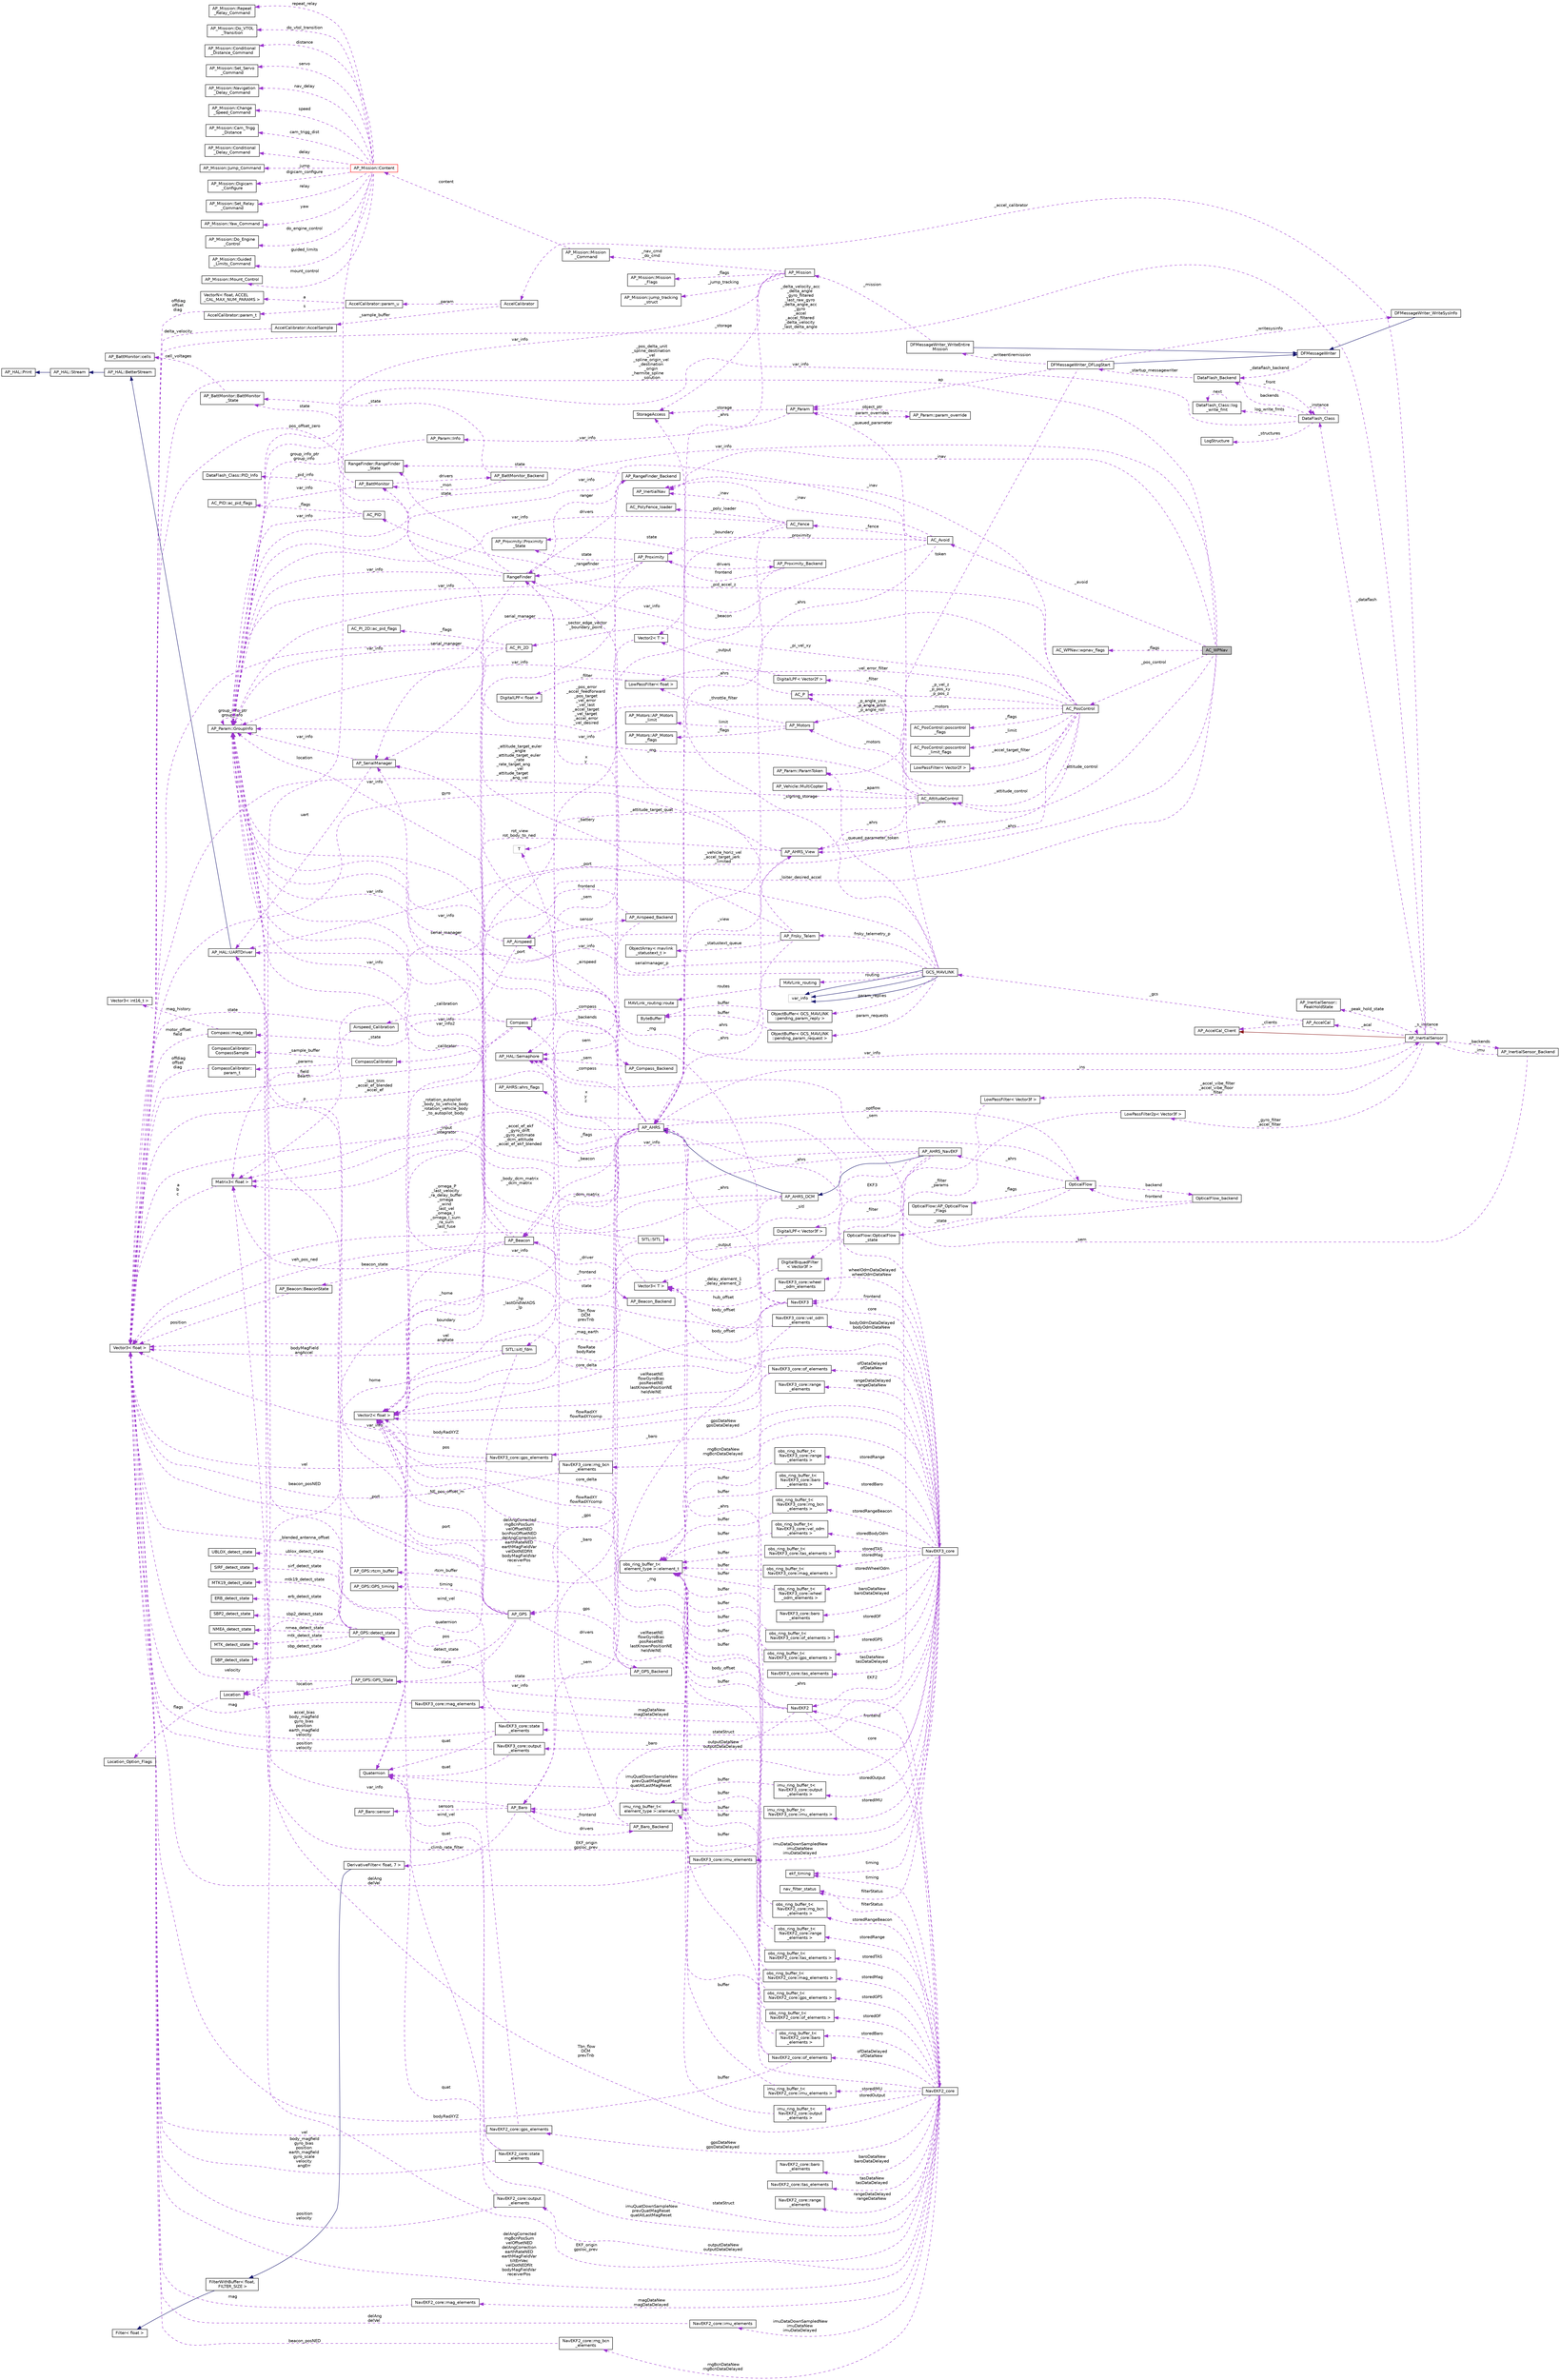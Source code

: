 digraph "AC_WPNav"
{
 // INTERACTIVE_SVG=YES
  edge [fontname="Helvetica",fontsize="10",labelfontname="Helvetica",labelfontsize="10"];
  node [fontname="Helvetica",fontsize="10",shape=record];
  rankdir="LR";
  Node1 [label="AC_WPNav",height=0.2,width=0.4,color="black", fillcolor="grey75", style="filled", fontcolor="black"];
  Node2 -> Node1 [dir="back",color="darkorchid3",fontsize="10",style="dashed",label=" var_info" ,fontname="Helvetica"];
  Node2 [label="AP_Param::GroupInfo",height=0.2,width=0.4,color="black", fillcolor="white", style="filled",URL="$structAP__Param_1_1GroupInfo.html"];
  Node2 -> Node2 [dir="back",color="darkorchid3",fontsize="10",style="dashed",label=" group_info_ptr\ngroup_info" ,fontname="Helvetica"];
  Node3 -> Node1 [dir="back",color="darkorchid3",fontsize="10",style="dashed",label=" _pos_delta_unit\n_spline_destination\l_vel\n_spline_origin_vel\n_destination\n_origin\n_hermite_spline\l_solution" ,fontname="Helvetica"];
  Node3 [label="Vector3\< float \>",height=0.2,width=0.4,color="black", fillcolor="white", style="filled",URL="$classVector3.html"];
  Node4 -> Node1 [dir="back",color="darkorchid3",fontsize="10",style="dashed",label=" _ahrs" ,fontname="Helvetica"];
  Node4 [label="AP_AHRS_View",height=0.2,width=0.4,color="black", fillcolor="white", style="filled",URL="$classAP__AHRS__View.html"];
  Node5 -> Node4 [dir="back",color="darkorchid3",fontsize="10",style="dashed",label=" rot_view\nrot_body_to_ned" ,fontname="Helvetica"];
  Node5 [label="Matrix3\< float \>",height=0.2,width=0.4,color="black", fillcolor="white", style="filled",URL="$classMatrix3.html"];
  Node3 -> Node5 [dir="back",color="darkorchid3",fontsize="10",style="dashed",label=" a\nb\nc" ,fontname="Helvetica"];
  Node3 -> Node4 [dir="back",color="darkorchid3",fontsize="10",style="dashed",label=" gyro" ,fontname="Helvetica"];
  Node6 -> Node4 [dir="back",color="darkorchid3",fontsize="10",style="dashed",label=" ahrs" ,fontname="Helvetica"];
  Node6 [label="AP_AHRS",height=0.2,width=0.4,color="black", fillcolor="white", style="filled",URL="$classAP__AHRS.html"];
  Node5 -> Node6 [dir="back",color="darkorchid3",fontsize="10",style="dashed",label=" _rotation_autopilot\l_body_to_vehicle_body\n_rotation_vehicle_body\l_to_autopilot_body" ,fontname="Helvetica"];
  Node7 -> Node6 [dir="back",color="darkorchid3",fontsize="10",style="dashed",label=" _flags" ,fontname="Helvetica"];
  Node7 [label="AP_AHRS::ahrs_flags",height=0.2,width=0.4,color="black", fillcolor="white", style="filled",URL="$structAP__AHRS_1_1ahrs__flags.html"];
  Node8 -> Node6 [dir="back",color="darkorchid3",fontsize="10",style="dashed",label=" _baro" ,fontname="Helvetica"];
  Node8 [label="AP_Baro",height=0.2,width=0.4,color="black", fillcolor="white", style="filled",URL="$classAP__Baro.html"];
  Node9 -> Node8 [dir="back",color="darkorchid3",fontsize="10",style="dashed",label=" sensors" ,fontname="Helvetica"];
  Node9 [label="AP_Baro::sensor",height=0.2,width=0.4,color="black", fillcolor="white", style="filled",URL="$structAP__Baro_1_1sensor.html"];
  Node10 -> Node8 [dir="back",color="darkorchid3",fontsize="10",style="dashed",label=" _climb_rate_filter" ,fontname="Helvetica"];
  Node10 [label="DerivativeFilter\< float, 7 \>",height=0.2,width=0.4,color="black", fillcolor="white", style="filled",URL="$classDerivativeFilter.html"];
  Node11 -> Node10 [dir="back",color="midnightblue",fontsize="10",style="solid",fontname="Helvetica"];
  Node11 [label="FilterWithBuffer\< float,\l FILTER_SIZE \>",height=0.2,width=0.4,color="black", fillcolor="white", style="filled",URL="$classFilterWithBuffer.html"];
  Node12 -> Node11 [dir="back",color="midnightblue",fontsize="10",style="solid",fontname="Helvetica"];
  Node12 [label="Filter\< float \>",height=0.2,width=0.4,color="black", fillcolor="white", style="filled",URL="$classFilter.html"];
  Node2 -> Node8 [dir="back",color="darkorchid3",fontsize="10",style="dashed",label=" var_info" ,fontname="Helvetica"];
  Node13 -> Node8 [dir="back",color="darkorchid3",fontsize="10",style="dashed",label=" drivers" ,fontname="Helvetica"];
  Node13 [label="AP_Baro_Backend",height=0.2,width=0.4,color="black", fillcolor="white", style="filled",URL="$classAP__Baro__Backend.html"];
  Node8 -> Node13 [dir="back",color="darkorchid3",fontsize="10",style="dashed",label=" _frontend" ,fontname="Helvetica"];
  Node14 -> Node13 [dir="back",color="darkorchid3",fontsize="10",style="dashed",label=" _sem" ,fontname="Helvetica"];
  Node14 [label="AP_HAL::Semaphore",height=0.2,width=0.4,color="black", fillcolor="white", style="filled",URL="$classAP__HAL_1_1Semaphore.html"];
  Node15 -> Node6 [dir="back",color="darkorchid3",fontsize="10",style="dashed",label=" _optflow" ,fontname="Helvetica"];
  Node15 [label="OpticalFlow",height=0.2,width=0.4,color="black", fillcolor="white", style="filled",URL="$classOpticalFlow.html"];
  Node16 -> Node15 [dir="back",color="darkorchid3",fontsize="10",style="dashed",label=" _ahrs" ,fontname="Helvetica"];
  Node16 [label="AP_AHRS_NavEKF",height=0.2,width=0.4,color="black", fillcolor="white", style="filled",URL="$classAP__AHRS__NavEKF.html"];
  Node17 -> Node16 [dir="back",color="midnightblue",fontsize="10",style="solid",fontname="Helvetica"];
  Node17 [label="AP_AHRS_DCM",height=0.2,width=0.4,color="black", fillcolor="white", style="filled",URL="$classAP__AHRS__DCM.html"];
  Node6 -> Node17 [dir="back",color="midnightblue",fontsize="10",style="solid",fontname="Helvetica"];
  Node5 -> Node17 [dir="back",color="darkorchid3",fontsize="10",style="dashed",label=" _body_dcm_matrix\n_dcm_matrix" ,fontname="Helvetica"];
  Node3 -> Node17 [dir="back",color="darkorchid3",fontsize="10",style="dashed",label=" _omega_P\n_last_velocity\n_ra_delay_buffer\n_omega\n_wind\n_last_vel\n_omega_I\n_omega_I_sum\n_ra_sum\n_last_fuse\n..." ,fontname="Helvetica"];
  Node18 -> Node17 [dir="back",color="darkorchid3",fontsize="10",style="dashed",label=" _mag_earth" ,fontname="Helvetica"];
  Node18 [label="Vector2\< float \>",height=0.2,width=0.4,color="black", fillcolor="white", style="filled",URL="$structVector2.html"];
  Node5 -> Node16 [dir="back",color="darkorchid3",fontsize="10",style="dashed",label=" _dcm_matrix" ,fontname="Helvetica"];
  Node19 -> Node16 [dir="back",color="darkorchid3",fontsize="10",style="dashed",label=" EKF2" ,fontname="Helvetica"];
  Node19 [label="NavEKF2",height=0.2,width=0.4,color="black", fillcolor="white", style="filled",URL="$classNavEKF2.html"];
  Node8 -> Node19 [dir="back",color="darkorchid3",fontsize="10",style="dashed",label=" _baro" ,fontname="Helvetica"];
  Node2 -> Node19 [dir="back",color="darkorchid3",fontsize="10",style="dashed",label=" var_info" ,fontname="Helvetica"];
  Node18 -> Node19 [dir="back",color="darkorchid3",fontsize="10",style="dashed",label=" core_delta" ,fontname="Helvetica"];
  Node20 -> Node19 [dir="back",color="darkorchid3",fontsize="10",style="dashed",label=" _rng" ,fontname="Helvetica"];
  Node20 [label="RangeFinder",height=0.2,width=0.4,color="black", fillcolor="white", style="filled",URL="$classRangeFinder.html"];
  Node21 -> Node20 [dir="back",color="darkorchid3",fontsize="10",style="dashed",label=" serial_manager" ,fontname="Helvetica"];
  Node21 [label="AP_SerialManager",height=0.2,width=0.4,color="black", fillcolor="white", style="filled",URL="$classAP__SerialManager.html"];
  Node22 -> Node21 [dir="back",color="darkorchid3",fontsize="10",style="dashed",label=" uart" ,fontname="Helvetica"];
  Node22 [label="AP_HAL::UARTDriver",height=0.2,width=0.4,color="black", fillcolor="white", style="filled",URL="$classAP__HAL_1_1UARTDriver.html"];
  Node23 -> Node22 [dir="back",color="midnightblue",fontsize="10",style="solid",fontname="Helvetica"];
  Node23 [label="AP_HAL::BetterStream",height=0.2,width=0.4,color="black", fillcolor="white", style="filled",URL="$classAP__HAL_1_1BetterStream.html"];
  Node24 -> Node23 [dir="back",color="midnightblue",fontsize="10",style="solid",fontname="Helvetica"];
  Node24 [label="AP_HAL::Stream",height=0.2,width=0.4,color="black", fillcolor="white", style="filled",URL="$classAP__HAL_1_1Stream.html"];
  Node25 -> Node24 [dir="back",color="midnightblue",fontsize="10",style="solid",fontname="Helvetica"];
  Node25 [label="AP_HAL::Print",height=0.2,width=0.4,color="black", fillcolor="white", style="filled",URL="$classAP__HAL_1_1Print.html"];
  Node2 -> Node21 [dir="back",color="darkorchid3",fontsize="10",style="dashed",label=" var_info" ,fontname="Helvetica"];
  Node26 -> Node20 [dir="back",color="darkorchid3",fontsize="10",style="dashed",label=" state" ,fontname="Helvetica"];
  Node26 [label="RangeFinder::RangeFinder\l_State",height=0.2,width=0.4,color="black", fillcolor="white", style="filled",URL="$structRangeFinder_1_1RangeFinder__State.html"];
  Node2 -> Node20 [dir="back",color="darkorchid3",fontsize="10",style="dashed",label=" var_info" ,fontname="Helvetica"];
  Node3 -> Node20 [dir="back",color="darkorchid3",fontsize="10",style="dashed",label=" pos_offset_zero" ,fontname="Helvetica"];
  Node27 -> Node20 [dir="back",color="darkorchid3",fontsize="10",style="dashed",label=" drivers" ,fontname="Helvetica"];
  Node27 [label="AP_RangeFinder_Backend",height=0.2,width=0.4,color="black", fillcolor="white", style="filled",URL="$classAP__RangeFinder__Backend.html"];
  Node26 -> Node27 [dir="back",color="darkorchid3",fontsize="10",style="dashed",label=" state" ,fontname="Helvetica"];
  Node14 -> Node27 [dir="back",color="darkorchid3",fontsize="10",style="dashed",label=" _sem" ,fontname="Helvetica"];
  Node20 -> Node27 [dir="back",color="darkorchid3",fontsize="10",style="dashed",label=" ranger" ,fontname="Helvetica"];
  Node6 -> Node19 [dir="back",color="darkorchid3",fontsize="10",style="dashed",label=" _ahrs" ,fontname="Helvetica"];
  Node28 -> Node19 [dir="back",color="darkorchid3",fontsize="10",style="dashed",label=" core" ,fontname="Helvetica"];
  Node28 [label="NavEKF2_core",height=0.2,width=0.4,color="black", fillcolor="white", style="filled",URL="$classNavEKF2__core.html"];
  Node29 -> Node28 [dir="back",color="darkorchid3",fontsize="10",style="dashed",label=" magDataNew\nmagDataDelayed" ,fontname="Helvetica"];
  Node29 [label="NavEKF2_core::mag_elements",height=0.2,width=0.4,color="black", fillcolor="white", style="filled",URL="$structNavEKF2__core_1_1mag__elements.html"];
  Node3 -> Node29 [dir="back",color="darkorchid3",fontsize="10",style="dashed",label=" mag" ,fontname="Helvetica"];
  Node5 -> Node28 [dir="back",color="darkorchid3",fontsize="10",style="dashed",label=" Tbn_flow\nDCM\nprevTnb" ,fontname="Helvetica"];
  Node19 -> Node28 [dir="back",color="darkorchid3",fontsize="10",style="dashed",label=" frontend" ,fontname="Helvetica"];
  Node30 -> Node28 [dir="back",color="darkorchid3",fontsize="10",style="dashed",label=" baroDataNew\nbaroDataDelayed" ,fontname="Helvetica"];
  Node30 [label="NavEKF2_core::baro\l_elements",height=0.2,width=0.4,color="black", fillcolor="white", style="filled",URL="$structNavEKF2__core_1_1baro__elements.html"];
  Node31 -> Node28 [dir="back",color="darkorchid3",fontsize="10",style="dashed",label=" storedIMU" ,fontname="Helvetica"];
  Node31 [label="imu_ring_buffer_t\<\l NavEKF2_core::imu_elements \>",height=0.2,width=0.4,color="black", fillcolor="white", style="filled",URL="$classimu__ring__buffer__t.html"];
  Node32 -> Node31 [dir="back",color="darkorchid3",fontsize="10",style="dashed",label=" buffer" ,fontname="Helvetica"];
  Node32 [label="imu_ring_buffer_t\<\l element_type \>::element_t",height=0.2,width=0.4,color="black", fillcolor="white", style="filled",URL="$structimu__ring__buffer__t_1_1element__t.html"];
  Node33 -> Node28 [dir="back",color="darkorchid3",fontsize="10",style="dashed",label=" rngBcnDataNew\nrngBcnDataDelayed" ,fontname="Helvetica"];
  Node33 [label="NavEKF2_core::rng_bcn\l_elements",height=0.2,width=0.4,color="black", fillcolor="white", style="filled",URL="$structNavEKF2__core_1_1rng__bcn__elements.html"];
  Node3 -> Node33 [dir="back",color="darkorchid3",fontsize="10",style="dashed",label=" beacon_posNED" ,fontname="Helvetica"];
  Node34 -> Node28 [dir="back",color="darkorchid3",fontsize="10",style="dashed",label=" ofDataDelayed\nofDataNew" ,fontname="Helvetica"];
  Node34 [label="NavEKF2_core::of_elements",height=0.2,width=0.4,color="black", fillcolor="white", style="filled",URL="$structNavEKF2__core_1_1of__elements.html"];
  Node3 -> Node34 [dir="back",color="darkorchid3",fontsize="10",style="dashed",label=" bodyRadXYZ" ,fontname="Helvetica"];
  Node35 -> Node34 [dir="back",color="darkorchid3",fontsize="10",style="dashed",label=" body_offset" ,fontname="Helvetica"];
  Node35 [label="Vector3\< T \>",height=0.2,width=0.4,color="black", fillcolor="white", style="filled",URL="$classVector3.html"];
  Node36 -> Node35 [dir="back",color="darkorchid3",fontsize="10",style="dashed",label=" x\ny\nz" ,fontname="Helvetica"];
  Node36 [label="T",height=0.2,width=0.4,color="grey75", fillcolor="white", style="filled"];
  Node18 -> Node34 [dir="back",color="darkorchid3",fontsize="10",style="dashed",label=" flowRadXY\nflowRadXYcomp" ,fontname="Helvetica"];
  Node37 -> Node28 [dir="back",color="darkorchid3",fontsize="10",style="dashed",label=" storedGPS" ,fontname="Helvetica"];
  Node37 [label="obs_ring_buffer_t\<\l NavEKF2_core::gps_elements \>",height=0.2,width=0.4,color="black", fillcolor="white", style="filled",URL="$classobs__ring__buffer__t.html"];
  Node38 -> Node37 [dir="back",color="darkorchid3",fontsize="10",style="dashed",label=" buffer" ,fontname="Helvetica"];
  Node38 [label="obs_ring_buffer_t\<\l element_type \>::element_t",height=0.2,width=0.4,color="black", fillcolor="white", style="filled",URL="$structobs__ring__buffer__t_1_1element__t.html"];
  Node39 -> Node28 [dir="back",color="darkorchid3",fontsize="10",style="dashed",label=" timing" ,fontname="Helvetica"];
  Node39 [label="ekf_timing",height=0.2,width=0.4,color="black", fillcolor="white", style="filled",URL="$structekf__timing.html"];
  Node40 -> Node28 [dir="back",color="darkorchid3",fontsize="10",style="dashed",label=" tasDataNew\ntasDataDelayed" ,fontname="Helvetica"];
  Node40 [label="NavEKF2_core::tas_elements",height=0.2,width=0.4,color="black", fillcolor="white", style="filled",URL="$structNavEKF2__core_1_1tas__elements.html"];
  Node41 -> Node28 [dir="back",color="darkorchid3",fontsize="10",style="dashed",label=" imuQuatDownSampleNew\nprevQuatMagReset\nquatAtLastMagReset" ,fontname="Helvetica"];
  Node41 [label="Quaternion",height=0.2,width=0.4,color="black", fillcolor="white", style="filled",URL="$classQuaternion.html"];
  Node42 -> Node28 [dir="back",color="darkorchid3",fontsize="10",style="dashed",label=" stateStruct" ,fontname="Helvetica"];
  Node42 [label="NavEKF2_core::state\l_elements",height=0.2,width=0.4,color="black", fillcolor="white", style="filled",URL="$structNavEKF2__core_1_1state__elements.html"];
  Node41 -> Node42 [dir="back",color="darkorchid3",fontsize="10",style="dashed",label=" quat" ,fontname="Helvetica"];
  Node3 -> Node42 [dir="back",color="darkorchid3",fontsize="10",style="dashed",label=" body_magfield\ngyro_bias\nposition\nearth_magfield\ngyro_scale\nvelocity\nangErr" ,fontname="Helvetica"];
  Node18 -> Node42 [dir="back",color="darkorchid3",fontsize="10",style="dashed",label=" wind_vel" ,fontname="Helvetica"];
  Node43 -> Node28 [dir="back",color="darkorchid3",fontsize="10",style="dashed",label=" storedOF" ,fontname="Helvetica"];
  Node43 [label="obs_ring_buffer_t\<\l NavEKF2_core::of_elements \>",height=0.2,width=0.4,color="black", fillcolor="white", style="filled",URL="$classobs__ring__buffer__t.html"];
  Node38 -> Node43 [dir="back",color="darkorchid3",fontsize="10",style="dashed",label=" buffer" ,fontname="Helvetica"];
  Node44 -> Node28 [dir="back",color="darkorchid3",fontsize="10",style="dashed",label=" imuDataDownSampledNew\nimuDataNew\nimuDataDelayed" ,fontname="Helvetica"];
  Node44 [label="NavEKF2_core::imu_elements",height=0.2,width=0.4,color="black", fillcolor="white", style="filled",URL="$structNavEKF2__core_1_1imu__elements.html"];
  Node3 -> Node44 [dir="back",color="darkorchid3",fontsize="10",style="dashed",label=" delAng\ndelVel" ,fontname="Helvetica"];
  Node3 -> Node28 [dir="back",color="darkorchid3",fontsize="10",style="dashed",label=" delAngCorrected\nrngBcnPosSum\nvelOffsetNED\ndelAngCorrection\nearthRateNED\nearthMagFieldVar\ntiltErrVec\nvelDotNEDfilt\nbodyMagFieldVar\nreceiverPos\n..." ,fontname="Helvetica"];
  Node45 -> Node28 [dir="back",color="darkorchid3",fontsize="10",style="dashed",label=" filterStatus" ,fontname="Helvetica"];
  Node45 [label="nav_filter_status",height=0.2,width=0.4,color="black", fillcolor="white", style="filled",URL="$unionnav__filter__status.html"];
  Node46 -> Node28 [dir="back",color="darkorchid3",fontsize="10",style="dashed",label=" outputDataNew\noutputDataDelayed" ,fontname="Helvetica"];
  Node46 [label="NavEKF2_core::output\l_elements",height=0.2,width=0.4,color="black", fillcolor="white", style="filled",URL="$structNavEKF2__core_1_1output__elements.html"];
  Node41 -> Node46 [dir="back",color="darkorchid3",fontsize="10",style="dashed",label=" quat" ,fontname="Helvetica"];
  Node3 -> Node46 [dir="back",color="darkorchid3",fontsize="10",style="dashed",label=" position\nvelocity" ,fontname="Helvetica"];
  Node47 -> Node28 [dir="back",color="darkorchid3",fontsize="10",style="dashed",label=" gpsDataNew\ngpsDataDelayed" ,fontname="Helvetica"];
  Node47 [label="NavEKF2_core::gps_elements",height=0.2,width=0.4,color="black", fillcolor="white", style="filled",URL="$structNavEKF2__core_1_1gps__elements.html"];
  Node3 -> Node47 [dir="back",color="darkorchid3",fontsize="10",style="dashed",label=" vel" ,fontname="Helvetica"];
  Node18 -> Node47 [dir="back",color="darkorchid3",fontsize="10",style="dashed",label=" pos" ,fontname="Helvetica"];
  Node18 -> Node28 [dir="back",color="darkorchid3",fontsize="10",style="dashed",label=" velResetNE\nflowGyroBias\nposResetNE\nlastKnownPositionNE\nheldVelNE" ,fontname="Helvetica"];
  Node48 -> Node28 [dir="back",color="darkorchid3",fontsize="10",style="dashed",label=" storedBaro" ,fontname="Helvetica"];
  Node48 [label="obs_ring_buffer_t\<\l NavEKF2_core::baro\l_elements \>",height=0.2,width=0.4,color="black", fillcolor="white", style="filled",URL="$classobs__ring__buffer__t.html"];
  Node38 -> Node48 [dir="back",color="darkorchid3",fontsize="10",style="dashed",label=" buffer" ,fontname="Helvetica"];
  Node49 -> Node28 [dir="back",color="darkorchid3",fontsize="10",style="dashed",label=" storedRangeBeacon" ,fontname="Helvetica"];
  Node49 [label="obs_ring_buffer_t\<\l NavEKF2_core::rng_bcn\l_elements \>",height=0.2,width=0.4,color="black", fillcolor="white", style="filled",URL="$classobs__ring__buffer__t.html"];
  Node38 -> Node49 [dir="back",color="darkorchid3",fontsize="10",style="dashed",label=" buffer" ,fontname="Helvetica"];
  Node50 -> Node28 [dir="back",color="darkorchid3",fontsize="10",style="dashed",label=" storedRange" ,fontname="Helvetica"];
  Node50 [label="obs_ring_buffer_t\<\l NavEKF2_core::range\l_elements \>",height=0.2,width=0.4,color="black", fillcolor="white", style="filled",URL="$classobs__ring__buffer__t.html"];
  Node38 -> Node50 [dir="back",color="darkorchid3",fontsize="10",style="dashed",label=" buffer" ,fontname="Helvetica"];
  Node51 -> Node28 [dir="back",color="darkorchid3",fontsize="10",style="dashed",label=" storedTAS" ,fontname="Helvetica"];
  Node51 [label="obs_ring_buffer_t\<\l NavEKF2_core::tas_elements \>",height=0.2,width=0.4,color="black", fillcolor="white", style="filled",URL="$classobs__ring__buffer__t.html"];
  Node38 -> Node51 [dir="back",color="darkorchid3",fontsize="10",style="dashed",label=" buffer" ,fontname="Helvetica"];
  Node6 -> Node28 [dir="back",color="darkorchid3",fontsize="10",style="dashed",label=" _ahrs" ,fontname="Helvetica"];
  Node52 -> Node28 [dir="back",color="darkorchid3",fontsize="10",style="dashed",label=" storedMag" ,fontname="Helvetica"];
  Node52 [label="obs_ring_buffer_t\<\l NavEKF2_core::mag_elements \>",height=0.2,width=0.4,color="black", fillcolor="white", style="filled",URL="$classobs__ring__buffer__t.html"];
  Node38 -> Node52 [dir="back",color="darkorchid3",fontsize="10",style="dashed",label=" buffer" ,fontname="Helvetica"];
  Node53 -> Node28 [dir="back",color="darkorchid3",fontsize="10",style="dashed",label=" rangeDataDelayed\nrangeDataNew" ,fontname="Helvetica"];
  Node53 [label="NavEKF2_core::range\l_elements",height=0.2,width=0.4,color="black", fillcolor="white", style="filled",URL="$structNavEKF2__core_1_1range__elements.html"];
  Node54 -> Node28 [dir="back",color="darkorchid3",fontsize="10",style="dashed",label=" EKF_origin\ngpsloc_prev" ,fontname="Helvetica"];
  Node54 [label="Location",height=0.2,width=0.4,color="black", fillcolor="white", style="filled",URL="$structLocation.html"];
  Node55 -> Node54 [dir="back",color="darkorchid3",fontsize="10",style="dashed",label=" flags" ,fontname="Helvetica"];
  Node55 [label="Location_Option_Flags",height=0.2,width=0.4,color="black", fillcolor="white", style="filled",URL="$structLocation__Option__Flags.html"];
  Node56 -> Node28 [dir="back",color="darkorchid3",fontsize="10",style="dashed",label=" storedOutput" ,fontname="Helvetica"];
  Node56 [label="imu_ring_buffer_t\<\l NavEKF2_core::output\l_elements \>",height=0.2,width=0.4,color="black", fillcolor="white", style="filled",URL="$classimu__ring__buffer__t.html"];
  Node32 -> Node56 [dir="back",color="darkorchid3",fontsize="10",style="dashed",label=" buffer" ,fontname="Helvetica"];
  Node57 -> Node16 [dir="back",color="darkorchid3",fontsize="10",style="dashed",label=" EKF3" ,fontname="Helvetica"];
  Node57 [label="NavEKF3",height=0.2,width=0.4,color="black", fillcolor="white", style="filled",URL="$classNavEKF3.html"];
  Node58 -> Node57 [dir="back",color="darkorchid3",fontsize="10",style="dashed",label=" core" ,fontname="Helvetica"];
  Node58 [label="NavEKF3_core",height=0.2,width=0.4,color="black", fillcolor="white", style="filled",URL="$classNavEKF3__core.html"];
  Node59 -> Node58 [dir="back",color="darkorchid3",fontsize="10",style="dashed",label=" storedMag" ,fontname="Helvetica"];
  Node59 [label="obs_ring_buffer_t\<\l NavEKF3_core::mag_elements \>",height=0.2,width=0.4,color="black", fillcolor="white", style="filled",URL="$classobs__ring__buffer__t.html"];
  Node38 -> Node59 [dir="back",color="darkorchid3",fontsize="10",style="dashed",label=" buffer" ,fontname="Helvetica"];
  Node60 -> Node58 [dir="back",color="darkorchid3",fontsize="10",style="dashed",label=" outputDataNew\noutputDataDelayed" ,fontname="Helvetica"];
  Node60 [label="NavEKF3_core::output\l_elements",height=0.2,width=0.4,color="black", fillcolor="white", style="filled",URL="$structNavEKF3__core_1_1output__elements.html"];
  Node41 -> Node60 [dir="back",color="darkorchid3",fontsize="10",style="dashed",label=" quat" ,fontname="Helvetica"];
  Node3 -> Node60 [dir="back",color="darkorchid3",fontsize="10",style="dashed",label=" position\nvelocity" ,fontname="Helvetica"];
  Node61 -> Node58 [dir="back",color="darkorchid3",fontsize="10",style="dashed",label=" gpsDataNew\ngpsDataDelayed" ,fontname="Helvetica"];
  Node61 [label="NavEKF3_core::gps_elements",height=0.2,width=0.4,color="black", fillcolor="white", style="filled",URL="$structNavEKF3__core_1_1gps__elements.html"];
  Node3 -> Node61 [dir="back",color="darkorchid3",fontsize="10",style="dashed",label=" vel" ,fontname="Helvetica"];
  Node18 -> Node61 [dir="back",color="darkorchid3",fontsize="10",style="dashed",label=" pos" ,fontname="Helvetica"];
  Node5 -> Node58 [dir="back",color="darkorchid3",fontsize="10",style="dashed",label=" Tbn_flow\nDCM\nprevTnb" ,fontname="Helvetica"];
  Node57 -> Node58 [dir="back",color="darkorchid3",fontsize="10",style="dashed",label=" frontend" ,fontname="Helvetica"];
  Node62 -> Node58 [dir="back",color="darkorchid3",fontsize="10",style="dashed",label=" storedOF" ,fontname="Helvetica"];
  Node62 [label="obs_ring_buffer_t\<\l NavEKF3_core::of_elements \>",height=0.2,width=0.4,color="black", fillcolor="white", style="filled",URL="$classobs__ring__buffer__t.html"];
  Node38 -> Node62 [dir="back",color="darkorchid3",fontsize="10",style="dashed",label=" buffer" ,fontname="Helvetica"];
  Node39 -> Node58 [dir="back",color="darkorchid3",fontsize="10",style="dashed",label=" timing" ,fontname="Helvetica"];
  Node63 -> Node58 [dir="back",color="darkorchid3",fontsize="10",style="dashed",label=" wheelOdmDataDelayed\nwheelOdmDataNew" ,fontname="Helvetica"];
  Node63 [label="NavEKF3_core::wheel\l_odm_elements",height=0.2,width=0.4,color="black", fillcolor="white", style="filled",URL="$structNavEKF3__core_1_1wheel__odm__elements.html"];
  Node35 -> Node63 [dir="back",color="darkorchid3",fontsize="10",style="dashed",label=" hub_offset" ,fontname="Helvetica"];
  Node64 -> Node58 [dir="back",color="darkorchid3",fontsize="10",style="dashed",label=" bodyOdmDataDelayed\nbodyOdmDataNew" ,fontname="Helvetica"];
  Node64 [label="NavEKF3_core::vel_odm\l_elements",height=0.2,width=0.4,color="black", fillcolor="white", style="filled",URL="$structNavEKF3__core_1_1vel__odm__elements.html"];
  Node3 -> Node64 [dir="back",color="darkorchid3",fontsize="10",style="dashed",label=" vel\nangRate" ,fontname="Helvetica"];
  Node35 -> Node64 [dir="back",color="darkorchid3",fontsize="10",style="dashed",label=" body_offset" ,fontname="Helvetica"];
  Node41 -> Node58 [dir="back",color="darkorchid3",fontsize="10",style="dashed",label=" imuQuatDownSampleNew\nprevQuatMagReset\nquatAtLastMagReset" ,fontname="Helvetica"];
  Node65 -> Node58 [dir="back",color="darkorchid3",fontsize="10",style="dashed",label=" storedWheelOdm" ,fontname="Helvetica"];
  Node65 [label="obs_ring_buffer_t\<\l NavEKF3_core::wheel\l_odm_elements \>",height=0.2,width=0.4,color="black", fillcolor="white", style="filled",URL="$classobs__ring__buffer__t.html"];
  Node38 -> Node65 [dir="back",color="darkorchid3",fontsize="10",style="dashed",label=" buffer" ,fontname="Helvetica"];
  Node3 -> Node58 [dir="back",color="darkorchid3",fontsize="10",style="dashed",label=" delAngCorrected\nrngBcnPosSum\nvelOffsetNED\nbcnPosOffsetNED\ndelAngCorrection\nearthRateNED\nearthMagFieldVar\nvelDotNEDfilt\nbodyMagFieldVar\nreceiverPos\n..." ,fontname="Helvetica"];
  Node45 -> Node58 [dir="back",color="darkorchid3",fontsize="10",style="dashed",label=" filterStatus" ,fontname="Helvetica"];
  Node66 -> Node58 [dir="back",color="darkorchid3",fontsize="10",style="dashed",label=" magDataNew\nmagDataDelayed" ,fontname="Helvetica"];
  Node66 [label="NavEKF3_core::mag_elements",height=0.2,width=0.4,color="black", fillcolor="white", style="filled",URL="$structNavEKF3__core_1_1mag__elements.html"];
  Node3 -> Node66 [dir="back",color="darkorchid3",fontsize="10",style="dashed",label=" mag" ,fontname="Helvetica"];
  Node18 -> Node58 [dir="back",color="darkorchid3",fontsize="10",style="dashed",label=" velResetNE\nflowGyroBias\nposResetNE\nlastKnownPositionNE\nheldVelNE" ,fontname="Helvetica"];
  Node67 -> Node58 [dir="back",color="darkorchid3",fontsize="10",style="dashed",label=" storedGPS" ,fontname="Helvetica"];
  Node67 [label="obs_ring_buffer_t\<\l NavEKF3_core::gps_elements \>",height=0.2,width=0.4,color="black", fillcolor="white", style="filled",URL="$classobs__ring__buffer__t.html"];
  Node38 -> Node67 [dir="back",color="darkorchid3",fontsize="10",style="dashed",label=" buffer" ,fontname="Helvetica"];
  Node68 -> Node58 [dir="back",color="darkorchid3",fontsize="10",style="dashed",label=" stateStruct" ,fontname="Helvetica"];
  Node68 [label="NavEKF3_core::state\l_elements",height=0.2,width=0.4,color="black", fillcolor="white", style="filled",URL="$structNavEKF3__core_1_1state__elements.html"];
  Node41 -> Node68 [dir="back",color="darkorchid3",fontsize="10",style="dashed",label=" quat" ,fontname="Helvetica"];
  Node3 -> Node68 [dir="back",color="darkorchid3",fontsize="10",style="dashed",label=" accel_bias\nbody_magfield\ngyro_bias\nposition\nearth_magfield\nvelocity" ,fontname="Helvetica"];
  Node18 -> Node68 [dir="back",color="darkorchid3",fontsize="10",style="dashed",label=" wind_vel" ,fontname="Helvetica"];
  Node69 -> Node58 [dir="back",color="darkorchid3",fontsize="10",style="dashed",label=" storedRange" ,fontname="Helvetica"];
  Node69 [label="obs_ring_buffer_t\<\l NavEKF3_core::range\l_elements \>",height=0.2,width=0.4,color="black", fillcolor="white", style="filled",URL="$classobs__ring__buffer__t.html"];
  Node38 -> Node69 [dir="back",color="darkorchid3",fontsize="10",style="dashed",label=" buffer" ,fontname="Helvetica"];
  Node70 -> Node58 [dir="back",color="darkorchid3",fontsize="10",style="dashed",label=" rngBcnDataNew\nrngBcnDataDelayed" ,fontname="Helvetica"];
  Node70 [label="NavEKF3_core::rng_bcn\l_elements",height=0.2,width=0.4,color="black", fillcolor="white", style="filled",URL="$structNavEKF3__core_1_1rng__bcn__elements.html"];
  Node3 -> Node70 [dir="back",color="darkorchid3",fontsize="10",style="dashed",label=" beacon_posNED" ,fontname="Helvetica"];
  Node71 -> Node58 [dir="back",color="darkorchid3",fontsize="10",style="dashed",label=" baroDataNew\nbaroDataDelayed" ,fontname="Helvetica"];
  Node71 [label="NavEKF3_core::baro\l_elements",height=0.2,width=0.4,color="black", fillcolor="white", style="filled",URL="$structNavEKF3__core_1_1baro__elements.html"];
  Node6 -> Node58 [dir="back",color="darkorchid3",fontsize="10",style="dashed",label=" _ahrs" ,fontname="Helvetica"];
  Node72 -> Node58 [dir="back",color="darkorchid3",fontsize="10",style="dashed",label=" storedBaro" ,fontname="Helvetica"];
  Node72 [label="obs_ring_buffer_t\<\l NavEKF3_core::baro\l_elements \>",height=0.2,width=0.4,color="black", fillcolor="white", style="filled",URL="$classobs__ring__buffer__t.html"];
  Node38 -> Node72 [dir="back",color="darkorchid3",fontsize="10",style="dashed",label=" buffer" ,fontname="Helvetica"];
  Node54 -> Node58 [dir="back",color="darkorchid3",fontsize="10",style="dashed",label=" EKF_origin\ngpsloc_prev" ,fontname="Helvetica"];
  Node73 -> Node58 [dir="back",color="darkorchid3",fontsize="10",style="dashed",label=" tasDataNew\ntasDataDelayed" ,fontname="Helvetica"];
  Node73 [label="NavEKF3_core::tas_elements",height=0.2,width=0.4,color="black", fillcolor="white", style="filled",URL="$structNavEKF3__core_1_1tas__elements.html"];
  Node74 -> Node58 [dir="back",color="darkorchid3",fontsize="10",style="dashed",label=" storedIMU" ,fontname="Helvetica"];
  Node74 [label="imu_ring_buffer_t\<\l NavEKF3_core::imu_elements \>",height=0.2,width=0.4,color="black", fillcolor="white", style="filled",URL="$classimu__ring__buffer__t.html"];
  Node32 -> Node74 [dir="back",color="darkorchid3",fontsize="10",style="dashed",label=" buffer" ,fontname="Helvetica"];
  Node75 -> Node58 [dir="back",color="darkorchid3",fontsize="10",style="dashed",label=" storedRangeBeacon" ,fontname="Helvetica"];
  Node75 [label="obs_ring_buffer_t\<\l NavEKF3_core::rng_bcn\l_elements \>",height=0.2,width=0.4,color="black", fillcolor="white", style="filled",URL="$classobs__ring__buffer__t.html"];
  Node38 -> Node75 [dir="back",color="darkorchid3",fontsize="10",style="dashed",label=" buffer" ,fontname="Helvetica"];
  Node76 -> Node58 [dir="back",color="darkorchid3",fontsize="10",style="dashed",label=" storedBodyOdm" ,fontname="Helvetica"];
  Node76 [label="obs_ring_buffer_t\<\l NavEKF3_core::vel_odm\l_elements \>",height=0.2,width=0.4,color="black", fillcolor="white", style="filled",URL="$classobs__ring__buffer__t.html"];
  Node38 -> Node76 [dir="back",color="darkorchid3",fontsize="10",style="dashed",label=" buffer" ,fontname="Helvetica"];
  Node77 -> Node58 [dir="back",color="darkorchid3",fontsize="10",style="dashed",label=" ofDataDelayed\nofDataNew" ,fontname="Helvetica"];
  Node77 [label="NavEKF3_core::of_elements",height=0.2,width=0.4,color="black", fillcolor="white", style="filled",URL="$structNavEKF3__core_1_1of__elements.html"];
  Node3 -> Node77 [dir="back",color="darkorchid3",fontsize="10",style="dashed",label=" bodyRadXYZ" ,fontname="Helvetica"];
  Node35 -> Node77 [dir="back",color="darkorchid3",fontsize="10",style="dashed",label=" body_offset" ,fontname="Helvetica"];
  Node18 -> Node77 [dir="back",color="darkorchid3",fontsize="10",style="dashed",label=" flowRadXY\nflowRadXYcomp" ,fontname="Helvetica"];
  Node78 -> Node58 [dir="back",color="darkorchid3",fontsize="10",style="dashed",label=" rangeDataDelayed\nrangeDataNew" ,fontname="Helvetica"];
  Node78 [label="NavEKF3_core::range\l_elements",height=0.2,width=0.4,color="black", fillcolor="white", style="filled",URL="$structNavEKF3__core_1_1range__elements.html"];
  Node79 -> Node58 [dir="back",color="darkorchid3",fontsize="10",style="dashed",label=" imuDataDownSampledNew\nimuDataNew\nimuDataDelayed" ,fontname="Helvetica"];
  Node79 [label="NavEKF3_core::imu_elements",height=0.2,width=0.4,color="black", fillcolor="white", style="filled",URL="$structNavEKF3__core_1_1imu__elements.html"];
  Node3 -> Node79 [dir="back",color="darkorchid3",fontsize="10",style="dashed",label=" delAng\ndelVel" ,fontname="Helvetica"];
  Node80 -> Node58 [dir="back",color="darkorchid3",fontsize="10",style="dashed",label=" storedOutput" ,fontname="Helvetica"];
  Node80 [label="imu_ring_buffer_t\<\l NavEKF3_core::output\l_elements \>",height=0.2,width=0.4,color="black", fillcolor="white", style="filled",URL="$classimu__ring__buffer__t.html"];
  Node32 -> Node80 [dir="back",color="darkorchid3",fontsize="10",style="dashed",label=" buffer" ,fontname="Helvetica"];
  Node81 -> Node58 [dir="back",color="darkorchid3",fontsize="10",style="dashed",label=" storedTAS" ,fontname="Helvetica"];
  Node81 [label="obs_ring_buffer_t\<\l NavEKF3_core::tas_elements \>",height=0.2,width=0.4,color="black", fillcolor="white", style="filled",URL="$classobs__ring__buffer__t.html"];
  Node38 -> Node81 [dir="back",color="darkorchid3",fontsize="10",style="dashed",label=" buffer" ,fontname="Helvetica"];
  Node8 -> Node57 [dir="back",color="darkorchid3",fontsize="10",style="dashed",label=" _baro" ,fontname="Helvetica"];
  Node2 -> Node57 [dir="back",color="darkorchid3",fontsize="10",style="dashed",label=" var_info" ,fontname="Helvetica"];
  Node18 -> Node57 [dir="back",color="darkorchid3",fontsize="10",style="dashed",label=" core_delta" ,fontname="Helvetica"];
  Node20 -> Node57 [dir="back",color="darkorchid3",fontsize="10",style="dashed",label=" _rng" ,fontname="Helvetica"];
  Node6 -> Node57 [dir="back",color="darkorchid3",fontsize="10",style="dashed",label=" _ahrs" ,fontname="Helvetica"];
  Node82 -> Node16 [dir="back",color="darkorchid3",fontsize="10",style="dashed",label=" _sitl" ,fontname="Helvetica"];
  Node82 [label="SITL::SITL",height=0.2,width=0.4,color="black", fillcolor="white", style="filled",URL="$classSITL_1_1SITL.html"];
  Node2 -> Node82 [dir="back",color="darkorchid3",fontsize="10",style="dashed",label=" var_info\nvar_info2" ,fontname="Helvetica"];
  Node83 -> Node82 [dir="back",color="darkorchid3",fontsize="10",style="dashed",label=" state" ,fontname="Helvetica"];
  Node83 [label="SITL::sitl_fdm",height=0.2,width=0.4,color="black", fillcolor="white", style="filled",URL="$structSITL_1_1sitl__fdm.html"];
  Node41 -> Node83 [dir="back",color="darkorchid3",fontsize="10",style="dashed",label=" quaternion" ,fontname="Helvetica"];
  Node3 -> Node83 [dir="back",color="darkorchid3",fontsize="10",style="dashed",label=" bodyMagField\nangAccel" ,fontname="Helvetica"];
  Node54 -> Node83 [dir="back",color="darkorchid3",fontsize="10",style="dashed",label=" home" ,fontname="Helvetica"];
  Node3 -> Node16 [dir="back",color="darkorchid3",fontsize="10",style="dashed",label=" _accel_ef_ekf\n_gyro_drift\n_gyro_estimate\n_dcm_attitude\n_accel_ef_ekf_blended" ,fontname="Helvetica"];
  Node2 -> Node15 [dir="back",color="darkorchid3",fontsize="10",style="dashed",label=" var_info" ,fontname="Helvetica"];
  Node84 -> Node15 [dir="back",color="darkorchid3",fontsize="10",style="dashed",label=" _state" ,fontname="Helvetica"];
  Node84 [label="OpticalFlow::OpticalFlow\l_state",height=0.2,width=0.4,color="black", fillcolor="white", style="filled",URL="$structOpticalFlow_1_1OpticalFlow__state.html"];
  Node18 -> Node84 [dir="back",color="darkorchid3",fontsize="10",style="dashed",label=" flowRate\nbodyRate" ,fontname="Helvetica"];
  Node85 -> Node15 [dir="back",color="darkorchid3",fontsize="10",style="dashed",label=" backend" ,fontname="Helvetica"];
  Node85 [label="OpticalFlow_backend",height=0.2,width=0.4,color="black", fillcolor="white", style="filled",URL="$classOpticalFlow__backend.html"];
  Node15 -> Node85 [dir="back",color="darkorchid3",fontsize="10",style="dashed",label=" frontend" ,fontname="Helvetica"];
  Node14 -> Node85 [dir="back",color="darkorchid3",fontsize="10",style="dashed",label=" _sem" ,fontname="Helvetica"];
  Node86 -> Node15 [dir="back",color="darkorchid3",fontsize="10",style="dashed",label=" _flags" ,fontname="Helvetica"];
  Node86 [label="OpticalFlow::AP_OpticalFlow\l_Flags",height=0.2,width=0.4,color="black", fillcolor="white", style="filled",URL="$structOpticalFlow_1_1AP__OpticalFlow__Flags.html"];
  Node2 -> Node6 [dir="back",color="darkorchid3",fontsize="10",style="dashed",label=" var_info" ,fontname="Helvetica"];
  Node4 -> Node6 [dir="back",color="darkorchid3",fontsize="10",style="dashed",label=" _view" ,fontname="Helvetica"];
  Node3 -> Node6 [dir="back",color="darkorchid3",fontsize="10",style="dashed",label=" _last_trim\n_accel_ef_blended\n_accel_ef" ,fontname="Helvetica"];
  Node87 -> Node6 [dir="back",color="darkorchid3",fontsize="10",style="dashed",label=" _ins" ,fontname="Helvetica"];
  Node87 [label="AP_InertialSensor",height=0.2,width=0.4,color="black", fillcolor="white", style="filled",URL="$classAP__InertialSensor.html"];
  Node88 -> Node87 [dir="back",color="firebrick4",fontsize="10",style="solid",fontname="Helvetica"];
  Node88 [label="AP_AccelCal_Client",height=0.2,width=0.4,color="black", fillcolor="white", style="filled",URL="$classAP__AccelCal__Client.html"];
  Node89 -> Node87 [dir="back",color="darkorchid3",fontsize="10",style="dashed",label=" _peak_hold_state" ,fontname="Helvetica"];
  Node89 [label="AP_InertialSensor::\lPeakHoldState",height=0.2,width=0.4,color="black", fillcolor="white", style="filled",URL="$structAP__InertialSensor_1_1PeakHoldState.html"];
  Node90 -> Node87 [dir="back",color="darkorchid3",fontsize="10",style="dashed",label=" _accel_vibe_filter\n_accel_vibe_floor\l_filter" ,fontname="Helvetica"];
  Node90 [label="LowPassFilter\< Vector3f \>",height=0.2,width=0.4,color="black", fillcolor="white", style="filled",URL="$classLowPassFilter.html"];
  Node91 -> Node90 [dir="back",color="darkorchid3",fontsize="10",style="dashed",label=" _filter" ,fontname="Helvetica"];
  Node91 [label="DigitalLPF\< Vector3f \>",height=0.2,width=0.4,color="black", fillcolor="white", style="filled",URL="$classDigitalLPF.html"];
  Node35 -> Node91 [dir="back",color="darkorchid3",fontsize="10",style="dashed",label=" _output" ,fontname="Helvetica"];
  Node92 -> Node87 [dir="back",color="darkorchid3",fontsize="10",style="dashed",label=" _backends" ,fontname="Helvetica"];
  Node92 [label="AP_InertialSensor_Backend",height=0.2,width=0.4,color="black", fillcolor="white", style="filled",URL="$classAP__InertialSensor__Backend.html"];
  Node14 -> Node92 [dir="back",color="darkorchid3",fontsize="10",style="dashed",label=" _sem" ,fontname="Helvetica"];
  Node87 -> Node92 [dir="back",color="darkorchid3",fontsize="10",style="dashed",label=" _imu" ,fontname="Helvetica"];
  Node93 -> Node87 [dir="back",color="darkorchid3",fontsize="10",style="dashed",label=" _gyro_filter\n_accel_filter" ,fontname="Helvetica"];
  Node93 [label="LowPassFilter2p\< Vector3f \>",height=0.2,width=0.4,color="black", fillcolor="white", style="filled",URL="$classLowPassFilter2p.html"];
  Node94 -> Node93 [dir="back",color="darkorchid3",fontsize="10",style="dashed",label=" _filter\n_params" ,fontname="Helvetica"];
  Node94 [label="DigitalBiquadFilter\l\< Vector3f \>",height=0.2,width=0.4,color="black", fillcolor="white", style="filled",URL="$classDigitalBiquadFilter.html"];
  Node35 -> Node94 [dir="back",color="darkorchid3",fontsize="10",style="dashed",label=" _delay_element_1\n_delay_element_2" ,fontname="Helvetica"];
  Node95 -> Node87 [dir="back",color="darkorchid3",fontsize="10",style="dashed",label=" _accel_calibrator" ,fontname="Helvetica"];
  Node95 [label="AccelCalibrator",height=0.2,width=0.4,color="black", fillcolor="white", style="filled",URL="$classAccelCalibrator.html"];
  Node96 -> Node95 [dir="back",color="darkorchid3",fontsize="10",style="dashed",label=" _param" ,fontname="Helvetica"];
  Node96 [label="AccelCalibrator::param_u",height=0.2,width=0.4,color="black", fillcolor="white", style="filled",URL="$unionAccelCalibrator_1_1param__u.html"];
  Node97 -> Node96 [dir="back",color="darkorchid3",fontsize="10",style="dashed",label=" s" ,fontname="Helvetica"];
  Node97 [label="AccelCalibrator::param_t",height=0.2,width=0.4,color="black", fillcolor="white", style="filled",URL="$structAccelCalibrator_1_1param__t.html"];
  Node3 -> Node97 [dir="back",color="darkorchid3",fontsize="10",style="dashed",label=" offdiag\noffset\ndiag" ,fontname="Helvetica"];
  Node98 -> Node96 [dir="back",color="darkorchid3",fontsize="10",style="dashed",label=" a" ,fontname="Helvetica"];
  Node98 [label="VectorN\< float, ACCEL\l_CAL_MAX_NUM_PARAMS \>",height=0.2,width=0.4,color="black", fillcolor="white", style="filled",URL="$classVectorN.html"];
  Node99 -> Node95 [dir="back",color="darkorchid3",fontsize="10",style="dashed",label=" _sample_buffer" ,fontname="Helvetica"];
  Node99 [label="AccelCalibrator::AccelSample",height=0.2,width=0.4,color="black", fillcolor="white", style="filled",URL="$structAccelCalibrator_1_1AccelSample.html"];
  Node3 -> Node99 [dir="back",color="darkorchid3",fontsize="10",style="dashed",label=" delta_velocity" ,fontname="Helvetica"];
  Node100 -> Node87 [dir="back",color="darkorchid3",fontsize="10",style="dashed",label=" _dataflash" ,fontname="Helvetica"];
  Node100 [label="DataFlash_Class",height=0.2,width=0.4,color="black", fillcolor="white", style="filled",URL="$classDataFlash__Class.html"];
  Node101 -> Node100 [dir="back",color="darkorchid3",fontsize="10",style="dashed",label=" log_write_fmts" ,fontname="Helvetica"];
  Node101 [label="DataFlash_Class::log\l_write_fmt",height=0.2,width=0.4,color="black", fillcolor="white", style="filled",URL="$structDataFlash__Class_1_1log__write__fmt.html"];
  Node101 -> Node101 [dir="back",color="darkorchid3",fontsize="10",style="dashed",label=" next" ,fontname="Helvetica"];
  Node102 -> Node100 [dir="back",color="darkorchid3",fontsize="10",style="dashed",label=" _structures" ,fontname="Helvetica"];
  Node102 [label="LogStructure",height=0.2,width=0.4,color="black", fillcolor="white", style="filled",URL="$structLogStructure.html"];
  Node100 -> Node100 [dir="back",color="darkorchid3",fontsize="10",style="dashed",label=" _instance" ,fontname="Helvetica"];
  Node103 -> Node100 [dir="back",color="darkorchid3",fontsize="10",style="dashed",label=" backends" ,fontname="Helvetica"];
  Node103 [label="DataFlash_Backend",height=0.2,width=0.4,color="black", fillcolor="white", style="filled",URL="$classDataFlash__Backend.html"];
  Node100 -> Node103 [dir="back",color="darkorchid3",fontsize="10",style="dashed",label=" _front" ,fontname="Helvetica"];
  Node104 -> Node103 [dir="back",color="darkorchid3",fontsize="10",style="dashed",label=" _startup_messagewriter" ,fontname="Helvetica"];
  Node104 [label="DFMessageWriter_DFLogStart",height=0.2,width=0.4,color="black", fillcolor="white", style="filled",URL="$classDFMessageWriter__DFLogStart.html"];
  Node105 -> Node104 [dir="back",color="midnightblue",fontsize="10",style="solid",fontname="Helvetica"];
  Node105 [label="DFMessageWriter",height=0.2,width=0.4,color="black", fillcolor="white", style="filled",URL="$classDFMessageWriter.html"];
  Node103 -> Node105 [dir="back",color="darkorchid3",fontsize="10",style="dashed",label=" _dataflash_backend" ,fontname="Helvetica"];
  Node106 -> Node104 [dir="back",color="darkorchid3",fontsize="10",style="dashed",label=" _writeentiremission" ,fontname="Helvetica"];
  Node106 [label="DFMessageWriter_WriteEntire\lMission",height=0.2,width=0.4,color="black", fillcolor="white", style="filled",URL="$classDFMessageWriter__WriteEntireMission.html"];
  Node105 -> Node106 [dir="back",color="midnightblue",fontsize="10",style="solid",fontname="Helvetica"];
  Node107 -> Node106 [dir="back",color="darkorchid3",fontsize="10",style="dashed",label=" _mission" ,fontname="Helvetica"];
  Node107 [label="AP_Mission",height=0.2,width=0.4,color="black", fillcolor="white", style="filled",URL="$classAP__Mission.html",tooltip="Object managing Mission. "];
  Node108 -> Node107 [dir="back",color="darkorchid3",fontsize="10",style="dashed",label=" _storage" ,fontname="Helvetica"];
  Node108 [label="StorageAccess",height=0.2,width=0.4,color="black", fillcolor="white", style="filled",URL="$classStorageAccess.html"];
  Node109 -> Node107 [dir="back",color="darkorchid3",fontsize="10",style="dashed",label=" _nav_cmd\n_do_cmd" ,fontname="Helvetica"];
  Node109 [label="AP_Mission::Mission\l_Command",height=0.2,width=0.4,color="black", fillcolor="white", style="filled",URL="$structAP__Mission_1_1Mission__Command.html"];
  Node110 -> Node109 [dir="back",color="darkorchid3",fontsize="10",style="dashed",label=" content" ,fontname="Helvetica"];
  Node110 [label="AP_Mission::Content",height=0.2,width=0.4,color="red", fillcolor="white", style="filled",URL="$unionAP__Mission_1_1Content.html"];
  Node111 -> Node110 [dir="back",color="darkorchid3",fontsize="10",style="dashed",label=" guided_limits" ,fontname="Helvetica"];
  Node111 [label="AP_Mission::Guided\l_Limits_Command",height=0.2,width=0.4,color="black", fillcolor="white", style="filled",URL="$structAP__Mission_1_1Guided__Limits__Command.html"];
  Node112 -> Node110 [dir="back",color="darkorchid3",fontsize="10",style="dashed",label=" mount_control" ,fontname="Helvetica"];
  Node112 [label="AP_Mission::Mount_Control",height=0.2,width=0.4,color="black", fillcolor="white", style="filled",URL="$structAP__Mission_1_1Mount__Control.html"];
  Node113 -> Node110 [dir="back",color="darkorchid3",fontsize="10",style="dashed",label=" repeat_relay" ,fontname="Helvetica"];
  Node113 [label="AP_Mission::Repeat\l_Relay_Command",height=0.2,width=0.4,color="black", fillcolor="white", style="filled",URL="$structAP__Mission_1_1Repeat__Relay__Command.html"];
  Node114 -> Node110 [dir="back",color="darkorchid3",fontsize="10",style="dashed",label=" do_vtol_transition" ,fontname="Helvetica"];
  Node114 [label="AP_Mission::Do_VTOL\l_Transition",height=0.2,width=0.4,color="black", fillcolor="white", style="filled",URL="$structAP__Mission_1_1Do__VTOL__Transition.html"];
  Node115 -> Node110 [dir="back",color="darkorchid3",fontsize="10",style="dashed",label=" distance" ,fontname="Helvetica"];
  Node115 [label="AP_Mission::Conditional\l_Distance_Command",height=0.2,width=0.4,color="black", fillcolor="white", style="filled",URL="$structAP__Mission_1_1Conditional__Distance__Command.html"];
  Node116 -> Node110 [dir="back",color="darkorchid3",fontsize="10",style="dashed",label=" servo" ,fontname="Helvetica"];
  Node116 [label="AP_Mission::Set_Servo\l_Command",height=0.2,width=0.4,color="black", fillcolor="white", style="filled",URL="$structAP__Mission_1_1Set__Servo__Command.html"];
  Node117 -> Node110 [dir="back",color="darkorchid3",fontsize="10",style="dashed",label=" nav_delay" ,fontname="Helvetica"];
  Node117 [label="AP_Mission::Navigation\l_Delay_Command",height=0.2,width=0.4,color="black", fillcolor="white", style="filled",URL="$structAP__Mission_1_1Navigation__Delay__Command.html"];
  Node118 -> Node110 [dir="back",color="darkorchid3",fontsize="10",style="dashed",label=" speed" ,fontname="Helvetica"];
  Node118 [label="AP_Mission::Change\l_Speed_Command",height=0.2,width=0.4,color="black", fillcolor="white", style="filled",URL="$structAP__Mission_1_1Change__Speed__Command.html"];
  Node119 -> Node110 [dir="back",color="darkorchid3",fontsize="10",style="dashed",label=" cam_trigg_dist" ,fontname="Helvetica"];
  Node119 [label="AP_Mission::Cam_Trigg\l_Distance",height=0.2,width=0.4,color="black", fillcolor="white", style="filled",URL="$structAP__Mission_1_1Cam__Trigg__Distance.html"];
  Node120 -> Node110 [dir="back",color="darkorchid3",fontsize="10",style="dashed",label=" delay" ,fontname="Helvetica"];
  Node120 [label="AP_Mission::Conditional\l_Delay_Command",height=0.2,width=0.4,color="black", fillcolor="white", style="filled",URL="$structAP__Mission_1_1Conditional__Delay__Command.html"];
  Node121 -> Node110 [dir="back",color="darkorchid3",fontsize="10",style="dashed",label=" jump" ,fontname="Helvetica"];
  Node121 [label="AP_Mission::Jump_Command",height=0.2,width=0.4,color="black", fillcolor="white", style="filled",URL="$structAP__Mission_1_1Jump__Command.html"];
  Node54 -> Node110 [dir="back",color="darkorchid3",fontsize="10",style="dashed",label=" location" ,fontname="Helvetica"];
  Node122 -> Node110 [dir="back",color="darkorchid3",fontsize="10",style="dashed",label=" digicam_configure" ,fontname="Helvetica"];
  Node122 [label="AP_Mission::Digicam\l_Configure",height=0.2,width=0.4,color="black", fillcolor="white", style="filled",URL="$structAP__Mission_1_1Digicam__Configure.html"];
  Node123 -> Node110 [dir="back",color="darkorchid3",fontsize="10",style="dashed",label=" relay" ,fontname="Helvetica"];
  Node123 [label="AP_Mission::Set_Relay\l_Command",height=0.2,width=0.4,color="black", fillcolor="white", style="filled",URL="$structAP__Mission_1_1Set__Relay__Command.html"];
  Node124 -> Node110 [dir="back",color="darkorchid3",fontsize="10",style="dashed",label=" yaw" ,fontname="Helvetica"];
  Node124 [label="AP_Mission::Yaw_Command",height=0.2,width=0.4,color="black", fillcolor="white", style="filled",URL="$structAP__Mission_1_1Yaw__Command.html"];
  Node125 -> Node110 [dir="back",color="darkorchid3",fontsize="10",style="dashed",label=" do_engine_control" ,fontname="Helvetica"];
  Node125 [label="AP_Mission::Do_Engine\l_Control",height=0.2,width=0.4,color="black", fillcolor="white", style="filled",URL="$structAP__Mission_1_1Do__Engine__Control.html"];
  Node2 -> Node107 [dir="back",color="darkorchid3",fontsize="10",style="dashed",label=" var_info" ,fontname="Helvetica"];
  Node126 -> Node107 [dir="back",color="darkorchid3",fontsize="10",style="dashed",label=" _flags" ,fontname="Helvetica"];
  Node126 [label="AP_Mission::Mission\l_Flags",height=0.2,width=0.4,color="black", fillcolor="white", style="filled",URL="$structAP__Mission_1_1Mission__Flags.html"];
  Node6 -> Node107 [dir="back",color="darkorchid3",fontsize="10",style="dashed",label=" _ahrs" ,fontname="Helvetica"];
  Node127 -> Node107 [dir="back",color="darkorchid3",fontsize="10",style="dashed",label=" _jump_tracking" ,fontname="Helvetica"];
  Node127 [label="AP_Mission::jump_tracking\l_struct",height=0.2,width=0.4,color="black", fillcolor="white", style="filled",URL="$structAP__Mission_1_1jump__tracking__struct.html"];
  Node128 -> Node104 [dir="back",color="darkorchid3",fontsize="10",style="dashed",label=" _writesysinfo" ,fontname="Helvetica"];
  Node128 [label="DFMessageWriter_WriteSysInfo",height=0.2,width=0.4,color="black", fillcolor="white", style="filled",URL="$classDFMessageWriter__WriteSysInfo.html"];
  Node105 -> Node128 [dir="back",color="midnightblue",fontsize="10",style="solid",fontname="Helvetica"];
  Node129 -> Node104 [dir="back",color="darkorchid3",fontsize="10",style="dashed",label=" token" ,fontname="Helvetica"];
  Node129 [label="AP_Param::ParamToken",height=0.2,width=0.4,color="black", fillcolor="white", style="filled",URL="$structAP__Param_1_1ParamToken.html"];
  Node130 -> Node104 [dir="back",color="darkorchid3",fontsize="10",style="dashed",label=" ap" ,fontname="Helvetica"];
  Node130 [label="AP_Param",height=0.2,width=0.4,color="black", fillcolor="white", style="filled",URL="$classAP__Param.html"];
  Node108 -> Node130 [dir="back",color="darkorchid3",fontsize="10",style="dashed",label=" _storage" ,fontname="Helvetica"];
  Node131 -> Node130 [dir="back",color="darkorchid3",fontsize="10",style="dashed",label=" _var_info" ,fontname="Helvetica"];
  Node131 [label="AP_Param::Info",height=0.2,width=0.4,color="black", fillcolor="white", style="filled",URL="$structAP__Param_1_1Info.html"];
  Node2 -> Node131 [dir="back",color="darkorchid3",fontsize="10",style="dashed",label=" group_info_ptr\ngroup_info" ,fontname="Helvetica"];
  Node132 -> Node130 [dir="back",color="darkorchid3",fontsize="10",style="dashed",label=" param_overrides" ,fontname="Helvetica"];
  Node132 [label="AP_Param::param_override",height=0.2,width=0.4,color="black", fillcolor="white", style="filled",URL="$structAP__Param_1_1param__override.html"];
  Node130 -> Node132 [dir="back",color="darkorchid3",fontsize="10",style="dashed",label=" object_ptr" ,fontname="Helvetica"];
  Node2 -> Node100 [dir="back",color="darkorchid3",fontsize="10",style="dashed",label=" var_info" ,fontname="Helvetica"];
  Node2 -> Node87 [dir="back",color="darkorchid3",fontsize="10",style="dashed",label=" var_info" ,fontname="Helvetica"];
  Node87 -> Node87 [dir="back",color="darkorchid3",fontsize="10",style="dashed",label=" _s_instance" ,fontname="Helvetica"];
  Node3 -> Node87 [dir="back",color="darkorchid3",fontsize="10",style="dashed",label=" _delta_velocity_acc\n_delta_angle\n_gyro_filtered\n_last_raw_gyro\n_delta_angle_acc\n_gyro\n_accel\n_accel_filtered\n_delta_velocity\n_last_delta_angle\n..." ,fontname="Helvetica"];
  Node133 -> Node87 [dir="back",color="darkorchid3",fontsize="10",style="dashed",label=" _acal" ,fontname="Helvetica"];
  Node133 [label="AP_AccelCal",height=0.2,width=0.4,color="black", fillcolor="white", style="filled",URL="$classAP__AccelCal.html"];
  Node134 -> Node133 [dir="back",color="darkorchid3",fontsize="10",style="dashed",label=" _gcs" ,fontname="Helvetica"];
  Node134 [label="GCS_MAVLINK",height=0.2,width=0.4,color="black", fillcolor="white", style="filled",URL="$structGCS__MAVLINK.html",tooltip="MAVLink transport control class. "];
  Node135 -> Node134 [dir="back",color="midnightblue",fontsize="10",style="solid",fontname="Helvetica"];
  Node135 [label="var_info",height=0.2,width=0.4,color="grey75", fillcolor="white", style="filled"];
  Node135 -> Node134 [dir="back",color="midnightblue",fontsize="10",style="solid",fontname="Helvetica"];
  Node135 -> Node134 [dir="back",color="midnightblue",fontsize="10",style="solid",fontname="Helvetica"];
  Node108 -> Node134 [dir="back",color="darkorchid3",fontsize="10",style="dashed",label=" _signing_storage" ,fontname="Helvetica"];
  Node21 -> Node134 [dir="back",color="darkorchid3",fontsize="10",style="dashed",label=" serialmanager_p" ,fontname="Helvetica"];
  Node136 -> Node134 [dir="back",color="darkorchid3",fontsize="10",style="dashed",label=" param_replies" ,fontname="Helvetica"];
  Node136 [label="ObjectBuffer\< GCS_MAVLINK\l::pending_param_reply \>",height=0.2,width=0.4,color="black", fillcolor="white", style="filled",URL="$classObjectBuffer.html"];
  Node137 -> Node136 [dir="back",color="darkorchid3",fontsize="10",style="dashed",label=" buffer" ,fontname="Helvetica"];
  Node137 [label="ByteBuffer",height=0.2,width=0.4,color="black", fillcolor="white", style="filled",URL="$classByteBuffer.html"];
  Node138 -> Node134 [dir="back",color="darkorchid3",fontsize="10",style="dashed",label=" param_requests" ,fontname="Helvetica"];
  Node138 [label="ObjectBuffer\< GCS_MAVLINK\l::pending_param_request \>",height=0.2,width=0.4,color="black", fillcolor="white", style="filled",URL="$classObjectBuffer.html"];
  Node137 -> Node138 [dir="back",color="darkorchid3",fontsize="10",style="dashed",label=" buffer" ,fontname="Helvetica"];
  Node129 -> Node134 [dir="back",color="darkorchid3",fontsize="10",style="dashed",label=" _queued_parameter_token" ,fontname="Helvetica"];
  Node139 -> Node134 [dir="back",color="darkorchid3",fontsize="10",style="dashed",label=" routing" ,fontname="Helvetica"];
  Node139 [label="MAVLink_routing",height=0.2,width=0.4,color="black", fillcolor="white", style="filled",URL="$classMAVLink__routing.html"];
  Node140 -> Node139 [dir="back",color="darkorchid3",fontsize="10",style="dashed",label=" routes" ,fontname="Helvetica"];
  Node140 [label="MAVLink_routing::route",height=0.2,width=0.4,color="black", fillcolor="white", style="filled",URL="$structMAVLink__routing_1_1route.html"];
  Node22 -> Node134 [dir="back",color="darkorchid3",fontsize="10",style="dashed",label=" _port" ,fontname="Helvetica"];
  Node130 -> Node134 [dir="back",color="darkorchid3",fontsize="10",style="dashed",label=" _queued_parameter" ,fontname="Helvetica"];
  Node2 -> Node134 [dir="back",color="darkorchid3",fontsize="10",style="dashed",label=" var_info" ,fontname="Helvetica"];
  Node141 -> Node134 [dir="back",color="darkorchid3",fontsize="10",style="dashed",label=" frsky_telemetry_p" ,fontname="Helvetica"];
  Node141 [label="AP_Frsky_Telem",height=0.2,width=0.4,color="black", fillcolor="white", style="filled",URL="$classAP__Frsky__Telem.html"];
  Node142 -> Node141 [dir="back",color="darkorchid3",fontsize="10",style="dashed",label=" _battery" ,fontname="Helvetica"];
  Node142 [label="AP_BattMonitor",height=0.2,width=0.4,color="black", fillcolor="white", style="filled",URL="$classAP__BattMonitor.html"];
  Node2 -> Node142 [dir="back",color="darkorchid3",fontsize="10",style="dashed",label=" var_info" ,fontname="Helvetica"];
  Node143 -> Node142 [dir="back",color="darkorchid3",fontsize="10",style="dashed",label=" state" ,fontname="Helvetica"];
  Node143 [label="AP_BattMonitor::BattMonitor\l_State",height=0.2,width=0.4,color="black", fillcolor="white", style="filled",URL="$structAP__BattMonitor_1_1BattMonitor__State.html"];
  Node144 -> Node143 [dir="back",color="darkorchid3",fontsize="10",style="dashed",label=" cell_voltages" ,fontname="Helvetica"];
  Node144 [label="AP_BattMonitor::cells",height=0.2,width=0.4,color="black", fillcolor="white", style="filled",URL="$structAP__BattMonitor_1_1cells.html"];
  Node145 -> Node142 [dir="back",color="darkorchid3",fontsize="10",style="dashed",label=" drivers" ,fontname="Helvetica"];
  Node145 [label="AP_BattMonitor_Backend",height=0.2,width=0.4,color="black", fillcolor="white", style="filled",URL="$classAP__BattMonitor__Backend.html"];
  Node142 -> Node145 [dir="back",color="darkorchid3",fontsize="10",style="dashed",label=" _mon" ,fontname="Helvetica"];
  Node143 -> Node145 [dir="back",color="darkorchid3",fontsize="10",style="dashed",label=" _state" ,fontname="Helvetica"];
  Node22 -> Node141 [dir="back",color="darkorchid3",fontsize="10",style="dashed",label=" _port" ,fontname="Helvetica"];
  Node20 -> Node141 [dir="back",color="darkorchid3",fontsize="10",style="dashed",label=" _rng" ,fontname="Helvetica"];
  Node6 -> Node141 [dir="back",color="darkorchid3",fontsize="10",style="dashed",label=" _ahrs" ,fontname="Helvetica"];
  Node146 -> Node141 [dir="back",color="darkorchid3",fontsize="10",style="dashed",label=" _statustext_queue" ,fontname="Helvetica"];
  Node146 [label="ObjectArray\< mavlink\l_statustext_t \>",height=0.2,width=0.4,color="black", fillcolor="white", style="filled",URL="$classObjectArray.html"];
  Node88 -> Node133 [dir="back",color="darkorchid3",fontsize="10",style="dashed",label=" _clients" ,fontname="Helvetica"];
  Node147 -> Node6 [dir="back",color="darkorchid3",fontsize="10",style="dashed",label=" _airspeed" ,fontname="Helvetica"];
  Node147 [label="AP_Airspeed",height=0.2,width=0.4,color="black", fillcolor="white", style="filled",URL="$classAP__Airspeed.html"];
  Node2 -> Node147 [dir="back",color="darkorchid3",fontsize="10",style="dashed",label=" var_info" ,fontname="Helvetica"];
  Node148 -> Node147 [dir="back",color="darkorchid3",fontsize="10",style="dashed",label=" sensor" ,fontname="Helvetica"];
  Node148 [label="AP_Airspeed_Backend",height=0.2,width=0.4,color="black", fillcolor="white", style="filled",URL="$classAP__Airspeed__Backend.html"];
  Node147 -> Node148 [dir="back",color="darkorchid3",fontsize="10",style="dashed",label=" frontend" ,fontname="Helvetica"];
  Node14 -> Node148 [dir="back",color="darkorchid3",fontsize="10",style="dashed",label=" sem" ,fontname="Helvetica"];
  Node149 -> Node147 [dir="back",color="darkorchid3",fontsize="10",style="dashed",label=" _calibration" ,fontname="Helvetica"];
  Node149 [label="Airspeed_Calibration",height=0.2,width=0.4,color="black", fillcolor="white", style="filled",URL="$classAirspeed__Calibration.html"];
  Node5 -> Node149 [dir="back",color="darkorchid3",fontsize="10",style="dashed",label=" P" ,fontname="Helvetica"];
  Node3 -> Node149 [dir="back",color="darkorchid3",fontsize="10",style="dashed",label=" state" ,fontname="Helvetica"];
  Node18 -> Node6 [dir="back",color="darkorchid3",fontsize="10",style="dashed",label=" _hp\n_lastGndVelADS\n_lp" ,fontname="Helvetica"];
  Node150 -> Node6 [dir="back",color="darkorchid3",fontsize="10",style="dashed",label=" _gps" ,fontname="Helvetica"];
  Node150 [label="AP_GPS",height=0.2,width=0.4,color="black", fillcolor="white", style="filled",URL="$classAP__GPS.html"];
  Node151 -> Node150 [dir="back",color="darkorchid3",fontsize="10",style="dashed",label=" detect_state" ,fontname="Helvetica"];
  Node151 [label="AP_GPS::detect_state",height=0.2,width=0.4,color="black", fillcolor="white", style="filled",URL="$structAP__GPS_1_1detect__state.html"];
  Node152 -> Node151 [dir="back",color="darkorchid3",fontsize="10",style="dashed",label=" sbp_detect_state" ,fontname="Helvetica"];
  Node152 [label="SBP_detect_state",height=0.2,width=0.4,color="black", fillcolor="white", style="filled",URL="$structSBP__detect__state.html"];
  Node153 -> Node151 [dir="back",color="darkorchid3",fontsize="10",style="dashed",label=" ublox_detect_state" ,fontname="Helvetica"];
  Node153 [label="UBLOX_detect_state",height=0.2,width=0.4,color="black", fillcolor="white", style="filled",URL="$structUBLOX__detect__state.html"];
  Node154 -> Node151 [dir="back",color="darkorchid3",fontsize="10",style="dashed",label=" sirf_detect_state" ,fontname="Helvetica"];
  Node154 [label="SIRF_detect_state",height=0.2,width=0.4,color="black", fillcolor="white", style="filled",URL="$structSIRF__detect__state.html"];
  Node155 -> Node151 [dir="back",color="darkorchid3",fontsize="10",style="dashed",label=" mtk19_detect_state" ,fontname="Helvetica"];
  Node155 [label="MTK19_detect_state",height=0.2,width=0.4,color="black", fillcolor="white", style="filled",URL="$structMTK19__detect__state.html"];
  Node156 -> Node151 [dir="back",color="darkorchid3",fontsize="10",style="dashed",label=" erb_detect_state" ,fontname="Helvetica"];
  Node156 [label="ERB_detect_state",height=0.2,width=0.4,color="black", fillcolor="white", style="filled",URL="$structERB__detect__state.html"];
  Node157 -> Node151 [dir="back",color="darkorchid3",fontsize="10",style="dashed",label=" sbp2_detect_state" ,fontname="Helvetica"];
  Node157 [label="SBP2_detect_state",height=0.2,width=0.4,color="black", fillcolor="white", style="filled",URL="$structSBP2__detect__state.html"];
  Node158 -> Node151 [dir="back",color="darkorchid3",fontsize="10",style="dashed",label=" nmea_detect_state" ,fontname="Helvetica"];
  Node158 [label="NMEA_detect_state",height=0.2,width=0.4,color="black", fillcolor="white", style="filled",URL="$structNMEA__detect__state.html"];
  Node159 -> Node151 [dir="back",color="darkorchid3",fontsize="10",style="dashed",label=" mtk_detect_state" ,fontname="Helvetica"];
  Node159 [label="MTK_detect_state",height=0.2,width=0.4,color="black", fillcolor="white", style="filled",URL="$structMTK__detect__state.html"];
  Node160 -> Node150 [dir="back",color="darkorchid3",fontsize="10",style="dashed",label=" timing" ,fontname="Helvetica"];
  Node160 [label="AP_GPS::GPS_timing",height=0.2,width=0.4,color="black", fillcolor="white", style="filled",URL="$structAP__GPS_1_1GPS__timing.html"];
  Node161 -> Node150 [dir="back",color="darkorchid3",fontsize="10",style="dashed",label=" drivers" ,fontname="Helvetica"];
  Node161 [label="AP_GPS_Backend",height=0.2,width=0.4,color="black", fillcolor="white", style="filled",URL="$classAP__GPS__Backend.html"];
  Node22 -> Node161 [dir="back",color="darkorchid3",fontsize="10",style="dashed",label=" port" ,fontname="Helvetica"];
  Node150 -> Node161 [dir="back",color="darkorchid3",fontsize="10",style="dashed",label=" gps" ,fontname="Helvetica"];
  Node162 -> Node161 [dir="back",color="darkorchid3",fontsize="10",style="dashed",label=" state" ,fontname="Helvetica"];
  Node162 [label="AP_GPS::GPS_State",height=0.2,width=0.4,color="black", fillcolor="white", style="filled",URL="$structAP__GPS_1_1GPS__State.html"];
  Node3 -> Node162 [dir="back",color="darkorchid3",fontsize="10",style="dashed",label=" velocity" ,fontname="Helvetica"];
  Node54 -> Node162 [dir="back",color="darkorchid3",fontsize="10",style="dashed",label=" location" ,fontname="Helvetica"];
  Node22 -> Node150 [dir="back",color="darkorchid3",fontsize="10",style="dashed",label=" _port" ,fontname="Helvetica"];
  Node2 -> Node150 [dir="back",color="darkorchid3",fontsize="10",style="dashed",label=" var_info" ,fontname="Helvetica"];
  Node3 -> Node150 [dir="back",color="darkorchid3",fontsize="10",style="dashed",label=" _blended_antenna_offset" ,fontname="Helvetica"];
  Node18 -> Node150 [dir="back",color="darkorchid3",fontsize="10",style="dashed",label=" _NE_pos_offset_m" ,fontname="Helvetica"];
  Node163 -> Node150 [dir="back",color="darkorchid3",fontsize="10",style="dashed",label=" rtcm_buffer" ,fontname="Helvetica"];
  Node163 [label="AP_GPS::rtcm_buffer",height=0.2,width=0.4,color="black", fillcolor="white", style="filled",URL="$structAP__GPS_1_1rtcm__buffer.html"];
  Node162 -> Node150 [dir="back",color="darkorchid3",fontsize="10",style="dashed",label=" state" ,fontname="Helvetica"];
  Node54 -> Node6 [dir="back",color="darkorchid3",fontsize="10",style="dashed",label=" _home" ,fontname="Helvetica"];
  Node164 -> Node6 [dir="back",color="darkorchid3",fontsize="10",style="dashed",label=" _beacon" ,fontname="Helvetica"];
  Node164 [label="AP_Beacon",height=0.2,width=0.4,color="black", fillcolor="white", style="filled",URL="$classAP__Beacon.html"];
  Node21 -> Node164 [dir="back",color="darkorchid3",fontsize="10",style="dashed",label=" serial_manager" ,fontname="Helvetica"];
  Node165 -> Node164 [dir="back",color="darkorchid3",fontsize="10",style="dashed",label=" _driver" ,fontname="Helvetica"];
  Node165 [label="AP_Beacon_Backend",height=0.2,width=0.4,color="black", fillcolor="white", style="filled",URL="$classAP__Beacon__Backend.html"];
  Node164 -> Node165 [dir="back",color="darkorchid3",fontsize="10",style="dashed",label=" _frontend" ,fontname="Helvetica"];
  Node2 -> Node164 [dir="back",color="darkorchid3",fontsize="10",style="dashed",label=" var_info" ,fontname="Helvetica"];
  Node3 -> Node164 [dir="back",color="darkorchid3",fontsize="10",style="dashed",label=" veh_pos_ned" ,fontname="Helvetica"];
  Node18 -> Node164 [dir="back",color="darkorchid3",fontsize="10",style="dashed",label=" boundary" ,fontname="Helvetica"];
  Node166 -> Node164 [dir="back",color="darkorchid3",fontsize="10",style="dashed",label=" beacon_state" ,fontname="Helvetica"];
  Node166 [label="AP_Beacon::BeaconState",height=0.2,width=0.4,color="black", fillcolor="white", style="filled",URL="$structAP__Beacon_1_1BeaconState.html"];
  Node3 -> Node166 [dir="back",color="darkorchid3",fontsize="10",style="dashed",label=" position" ,fontname="Helvetica"];
  Node167 -> Node6 [dir="back",color="darkorchid3",fontsize="10",style="dashed",label=" _compass" ,fontname="Helvetica"];
  Node167 [label="Compass",height=0.2,width=0.4,color="black", fillcolor="white", style="filled",URL="$classCompass.html"];
  Node2 -> Node167 [dir="back",color="darkorchid3",fontsize="10",style="dashed",label=" var_info" ,fontname="Helvetica"];
  Node3 -> Node167 [dir="back",color="darkorchid3",fontsize="10",style="dashed",label=" field\nBearth" ,fontname="Helvetica"];
  Node168 -> Node167 [dir="back",color="darkorchid3",fontsize="10",style="dashed",label=" _calibrator" ,fontname="Helvetica"];
  Node168 [label="CompassCalibrator",height=0.2,width=0.4,color="black", fillcolor="white", style="filled",URL="$classCompassCalibrator.html"];
  Node169 -> Node168 [dir="back",color="darkorchid3",fontsize="10",style="dashed",label=" _params" ,fontname="Helvetica"];
  Node169 [label="CompassCalibrator::\lparam_t",height=0.2,width=0.4,color="black", fillcolor="white", style="filled",URL="$classCompassCalibrator_1_1param__t.html"];
  Node3 -> Node169 [dir="back",color="darkorchid3",fontsize="10",style="dashed",label=" offdiag\noffset\ndiag" ,fontname="Helvetica"];
  Node170 -> Node168 [dir="back",color="darkorchid3",fontsize="10",style="dashed",label=" _sample_buffer" ,fontname="Helvetica"];
  Node170 [label="CompassCalibrator::\lCompassSample",height=0.2,width=0.4,color="black", fillcolor="white", style="filled",URL="$classCompassCalibrator_1_1CompassSample.html"];
  Node171 -> Node167 [dir="back",color="darkorchid3",fontsize="10",style="dashed",label=" _backends" ,fontname="Helvetica"];
  Node171 [label="AP_Compass_Backend",height=0.2,width=0.4,color="black", fillcolor="white", style="filled",URL="$classAP__Compass__Backend.html"];
  Node14 -> Node171 [dir="back",color="darkorchid3",fontsize="10",style="dashed",label=" _sem" ,fontname="Helvetica"];
  Node167 -> Node171 [dir="back",color="darkorchid3",fontsize="10",style="dashed",label=" _compass" ,fontname="Helvetica"];
  Node172 -> Node167 [dir="back",color="darkorchid3",fontsize="10",style="dashed",label=" _state" ,fontname="Helvetica"];
  Node172 [label="Compass::mag_state",height=0.2,width=0.4,color="black", fillcolor="white", style="filled",URL="$structCompass_1_1mag__state.html"];
  Node3 -> Node172 [dir="back",color="darkorchid3",fontsize="10",style="dashed",label=" motor_offset\nfield" ,fontname="Helvetica"];
  Node173 -> Node172 [dir="back",color="darkorchid3",fontsize="10",style="dashed",label=" mag_history" ,fontname="Helvetica"];
  Node173 [label="Vector3\< int16_t \>",height=0.2,width=0.4,color="black", fillcolor="white", style="filled",URL="$classVector3.html"];
  Node174 -> Node1 [dir="back",color="darkorchid3",fontsize="10",style="dashed",label=" _flags" ,fontname="Helvetica"];
  Node174 [label="AC_WPNav::wpnav_flags",height=0.2,width=0.4,color="black", fillcolor="white", style="filled",URL="$structAC__WPNav_1_1wpnav__flags.html"];
  Node18 -> Node1 [dir="back",color="darkorchid3",fontsize="10",style="dashed",label=" _loiter_desired_accel" ,fontname="Helvetica"];
  Node175 -> Node1 [dir="back",color="darkorchid3",fontsize="10",style="dashed",label=" _attitude_control" ,fontname="Helvetica"];
  Node175 [label="AC_AttitudeControl",height=0.2,width=0.4,color="black", fillcolor="white", style="filled",URL="$classAC__AttitudeControl.html"];
  Node176 -> Node175 [dir="back",color="darkorchid3",fontsize="10",style="dashed",label=" _p_angle_yaw\n_p_angle_pitch\n_p_angle_roll" ,fontname="Helvetica"];
  Node176 [label="AC_P",height=0.2,width=0.4,color="black", fillcolor="white", style="filled",URL="$classAC__P.html",tooltip="Object managing one P controller. "];
  Node2 -> Node176 [dir="back",color="darkorchid3",fontsize="10",style="dashed",label=" var_info" ,fontname="Helvetica"];
  Node41 -> Node175 [dir="back",color="darkorchid3",fontsize="10",style="dashed",label=" _attitude_target_quat" ,fontname="Helvetica"];
  Node2 -> Node175 [dir="back",color="darkorchid3",fontsize="10",style="dashed",label=" var_info" ,fontname="Helvetica"];
  Node4 -> Node175 [dir="back",color="darkorchid3",fontsize="10",style="dashed",label=" _ahrs" ,fontname="Helvetica"];
  Node3 -> Node175 [dir="back",color="darkorchid3",fontsize="10",style="dashed",label=" _attitude_target_euler\l_angle\n_attitude_target_euler\l_rate\n_rate_target_ang\l_vel\n_attitude_target\l_ang_vel" ,fontname="Helvetica"];
  Node177 -> Node175 [dir="back",color="darkorchid3",fontsize="10",style="dashed",label=" _aparm" ,fontname="Helvetica"];
  Node177 [label="AP_Vehicle::MultiCopter",height=0.2,width=0.4,color="black", fillcolor="white", style="filled",URL="$structAP__Vehicle_1_1MultiCopter.html"];
  Node178 -> Node175 [dir="back",color="darkorchid3",fontsize="10",style="dashed",label=" _motors" ,fontname="Helvetica"];
  Node178 [label="AP_Motors",height=0.2,width=0.4,color="black", fillcolor="white", style="filled",URL="$classAP__Motors.html"];
  Node179 -> Node178 [dir="back",color="darkorchid3",fontsize="10",style="dashed",label=" limit" ,fontname="Helvetica"];
  Node179 [label="AP_Motors::AP_Motors\l_limit",height=0.2,width=0.4,color="black", fillcolor="white", style="filled",URL="$structAP__Motors_1_1AP__Motors__limit.html"];
  Node180 -> Node178 [dir="back",color="darkorchid3",fontsize="10",style="dashed",label=" _throttle_filter" ,fontname="Helvetica"];
  Node180 [label="LowPassFilter\< float \>",height=0.2,width=0.4,color="black", fillcolor="white", style="filled",URL="$classLowPassFilter.html"];
  Node181 -> Node180 [dir="back",color="darkorchid3",fontsize="10",style="dashed",label=" _filter" ,fontname="Helvetica"];
  Node181 [label="DigitalLPF\< float \>",height=0.2,width=0.4,color="black", fillcolor="white", style="filled",URL="$classDigitalLPF.html"];
  Node182 -> Node178 [dir="back",color="darkorchid3",fontsize="10",style="dashed",label=" _flags" ,fontname="Helvetica"];
  Node182 [label="AP_Motors::AP_Motors\l_flags",height=0.2,width=0.4,color="black", fillcolor="white", style="filled",URL="$structAP__Motors_1_1AP__Motors__flags.html"];
  Node183 -> Node1 [dir="back",color="darkorchid3",fontsize="10",style="dashed",label=" _pos_control" ,fontname="Helvetica"];
  Node183 [label="AC_PosControl",height=0.2,width=0.4,color="black", fillcolor="white", style="filled",URL="$classAC__PosControl.html"];
  Node184 -> Node183 [dir="back",color="darkorchid3",fontsize="10",style="dashed",label=" _accel_target_filter" ,fontname="Helvetica"];
  Node184 [label="LowPassFilter\< Vector2f \>",height=0.2,width=0.4,color="black", fillcolor="white", style="filled",URL="$classLowPassFilter.html"];
  Node185 -> Node184 [dir="back",color="darkorchid3",fontsize="10",style="dashed",label=" _filter" ,fontname="Helvetica"];
  Node185 [label="DigitalLPF\< Vector2f \>",height=0.2,width=0.4,color="black", fillcolor="white", style="filled",URL="$classDigitalLPF.html"];
  Node186 -> Node185 [dir="back",color="darkorchid3",fontsize="10",style="dashed",label=" _output" ,fontname="Helvetica"];
  Node186 [label="Vector2\< T \>",height=0.2,width=0.4,color="black", fillcolor="white", style="filled",URL="$structVector2.html"];
  Node36 -> Node186 [dir="back",color="darkorchid3",fontsize="10",style="dashed",label=" x\ny" ,fontname="Helvetica"];
  Node187 -> Node183 [dir="back",color="darkorchid3",fontsize="10",style="dashed",label=" _pi_vel_xy" ,fontname="Helvetica"];
  Node187 [label="AC_PI_2D",height=0.2,width=0.4,color="black", fillcolor="white", style="filled",URL="$classAC__PI__2D.html",tooltip="Copter PID control class. "];
  Node188 -> Node187 [dir="back",color="darkorchid3",fontsize="10",style="dashed",label=" _flags" ,fontname="Helvetica"];
  Node188 [label="AC_PI_2D::ac_pid_flags",height=0.2,width=0.4,color="black", fillcolor="white", style="filled",URL="$structAC__PI__2D_1_1ac__pid__flags.html"];
  Node2 -> Node187 [dir="back",color="darkorchid3",fontsize="10",style="dashed",label=" var_info" ,fontname="Helvetica"];
  Node18 -> Node187 [dir="back",color="darkorchid3",fontsize="10",style="dashed",label=" _input\n_integrator" ,fontname="Helvetica"];
  Node180 -> Node183 [dir="back",color="darkorchid3",fontsize="10",style="dashed",label=" _vel_error_filter" ,fontname="Helvetica"];
  Node176 -> Node183 [dir="back",color="darkorchid3",fontsize="10",style="dashed",label=" _p_vel_z\n_p_pos_xy\n_p_pos_z" ,fontname="Helvetica"];
  Node2 -> Node183 [dir="back",color="darkorchid3",fontsize="10",style="dashed",label=" var_info" ,fontname="Helvetica"];
  Node3 -> Node183 [dir="back",color="darkorchid3",fontsize="10",style="dashed",label=" _pos_error\n_accel_feedforward\n_pos_target\n_vel_error\n_vel_last\n_accel_target\n_vel_target\n_accel_error\n_vel_desired" ,fontname="Helvetica"];
  Node4 -> Node183 [dir="back",color="darkorchid3",fontsize="10",style="dashed",label=" _ahrs" ,fontname="Helvetica"];
  Node189 -> Node183 [dir="back",color="darkorchid3",fontsize="10",style="dashed",label=" _flags" ,fontname="Helvetica"];
  Node189 [label="AC_PosControl::poscontrol\l_flags",height=0.2,width=0.4,color="black", fillcolor="white", style="filled",URL="$structAC__PosControl_1_1poscontrol__flags.html"];
  Node18 -> Node183 [dir="back",color="darkorchid3",fontsize="10",style="dashed",label=" _vehicle_horiz_vel\n_accel_target_jerk\l_limited" ,fontname="Helvetica"];
  Node175 -> Node183 [dir="back",color="darkorchid3",fontsize="10",style="dashed",label=" _attitude_control" ,fontname="Helvetica"];
  Node190 -> Node183 [dir="back",color="darkorchid3",fontsize="10",style="dashed",label=" _limit" ,fontname="Helvetica"];
  Node190 [label="AC_PosControl::poscontrol\l_limit_flags",height=0.2,width=0.4,color="black", fillcolor="white", style="filled",URL="$structAC__PosControl_1_1poscontrol__limit__flags.html"];
  Node178 -> Node183 [dir="back",color="darkorchid3",fontsize="10",style="dashed",label=" _motors" ,fontname="Helvetica"];
  Node191 -> Node183 [dir="back",color="darkorchid3",fontsize="10",style="dashed",label=" _inav" ,fontname="Helvetica"];
  Node191 [label="AP_InertialNav",height=0.2,width=0.4,color="black", fillcolor="white", style="filled",URL="$classAP__InertialNav.html"];
  Node192 -> Node183 [dir="back",color="darkorchid3",fontsize="10",style="dashed",label=" _pid_accel_z" ,fontname="Helvetica"];
  Node192 [label="AC_PID",height=0.2,width=0.4,color="black", fillcolor="white", style="filled",URL="$classAC__PID.html",tooltip="Copter PID control class. "];
  Node193 -> Node192 [dir="back",color="darkorchid3",fontsize="10",style="dashed",label=" _flags" ,fontname="Helvetica"];
  Node193 [label="AC_PID::ac_pid_flags",height=0.2,width=0.4,color="black", fillcolor="white", style="filled",URL="$structAC__PID_1_1ac__pid__flags.html"];
  Node2 -> Node192 [dir="back",color="darkorchid3",fontsize="10",style="dashed",label=" var_info" ,fontname="Helvetica"];
  Node194 -> Node192 [dir="back",color="darkorchid3",fontsize="10",style="dashed",label=" _pid_info" ,fontname="Helvetica"];
  Node194 [label="DataFlash_Class::PID_Info",height=0.2,width=0.4,color="black", fillcolor="white", style="filled",URL="$structDataFlash__Class_1_1PID__Info.html"];
  Node195 -> Node1 [dir="back",color="darkorchid3",fontsize="10",style="dashed",label=" _avoid" ,fontname="Helvetica"];
  Node195 [label="AC_Avoid",height=0.2,width=0.4,color="black", fillcolor="white", style="filled",URL="$classAC__Avoid.html"];
  Node2 -> Node195 [dir="back",color="darkorchid3",fontsize="10",style="dashed",label=" var_info" ,fontname="Helvetica"];
  Node196 -> Node195 [dir="back",color="darkorchid3",fontsize="10",style="dashed",label=" _proximity" ,fontname="Helvetica"];
  Node196 [label="AP_Proximity",height=0.2,width=0.4,color="black", fillcolor="white", style="filled",URL="$classAP__Proximity.html"];
  Node21 -> Node196 [dir="back",color="darkorchid3",fontsize="10",style="dashed",label=" serial_manager" ,fontname="Helvetica"];
  Node2 -> Node196 [dir="back",color="darkorchid3",fontsize="10",style="dashed",label=" var_info" ,fontname="Helvetica"];
  Node197 -> Node196 [dir="back",color="darkorchid3",fontsize="10",style="dashed",label=" state" ,fontname="Helvetica"];
  Node197 [label="AP_Proximity::Proximity\l_State",height=0.2,width=0.4,color="black", fillcolor="white", style="filled",URL="$structAP__Proximity_1_1Proximity__State.html"];
  Node20 -> Node196 [dir="back",color="darkorchid3",fontsize="10",style="dashed",label=" _rangefinder" ,fontname="Helvetica"];
  Node198 -> Node196 [dir="back",color="darkorchid3",fontsize="10",style="dashed",label=" drivers" ,fontname="Helvetica"];
  Node198 [label="AP_Proximity_Backend",height=0.2,width=0.4,color="black", fillcolor="white", style="filled",URL="$classAP__Proximity__Backend.html"];
  Node197 -> Node198 [dir="back",color="darkorchid3",fontsize="10",style="dashed",label=" state" ,fontname="Helvetica"];
  Node18 -> Node198 [dir="back",color="darkorchid3",fontsize="10",style="dashed",label=" _sector_edge_vector\n_boundary_point" ,fontname="Helvetica"];
  Node196 -> Node198 [dir="back",color="darkorchid3",fontsize="10",style="dashed",label=" frontend" ,fontname="Helvetica"];
  Node6 -> Node195 [dir="back",color="darkorchid3",fontsize="10",style="dashed",label=" _ahrs" ,fontname="Helvetica"];
  Node164 -> Node195 [dir="back",color="darkorchid3",fontsize="10",style="dashed",label=" _beacon" ,fontname="Helvetica"];
  Node191 -> Node195 [dir="back",color="darkorchid3",fontsize="10",style="dashed",label=" _inav" ,fontname="Helvetica"];
  Node199 -> Node195 [dir="back",color="darkorchid3",fontsize="10",style="dashed",label=" _fence" ,fontname="Helvetica"];
  Node199 [label="AC_Fence",height=0.2,width=0.4,color="black", fillcolor="white", style="filled",URL="$classAC__Fence.html"];
  Node2 -> Node199 [dir="back",color="darkorchid3",fontsize="10",style="dashed",label=" var_info" ,fontname="Helvetica"];
  Node186 -> Node199 [dir="back",color="darkorchid3",fontsize="10",style="dashed",label=" _boundary" ,fontname="Helvetica"];
  Node6 -> Node199 [dir="back",color="darkorchid3",fontsize="10",style="dashed",label=" _ahrs" ,fontname="Helvetica"];
  Node200 -> Node199 [dir="back",color="darkorchid3",fontsize="10",style="dashed",label=" _poly_loader" ,fontname="Helvetica"];
  Node200 [label="AC_PolyFence_loader",height=0.2,width=0.4,color="black", fillcolor="white", style="filled",URL="$classAC__PolyFence__loader.html"];
  Node191 -> Node199 [dir="back",color="darkorchid3",fontsize="10",style="dashed",label=" _inav" ,fontname="Helvetica"];
  Node191 -> Node1 [dir="back",color="darkorchid3",fontsize="10",style="dashed",label=" _inav" ,fontname="Helvetica"];
}
